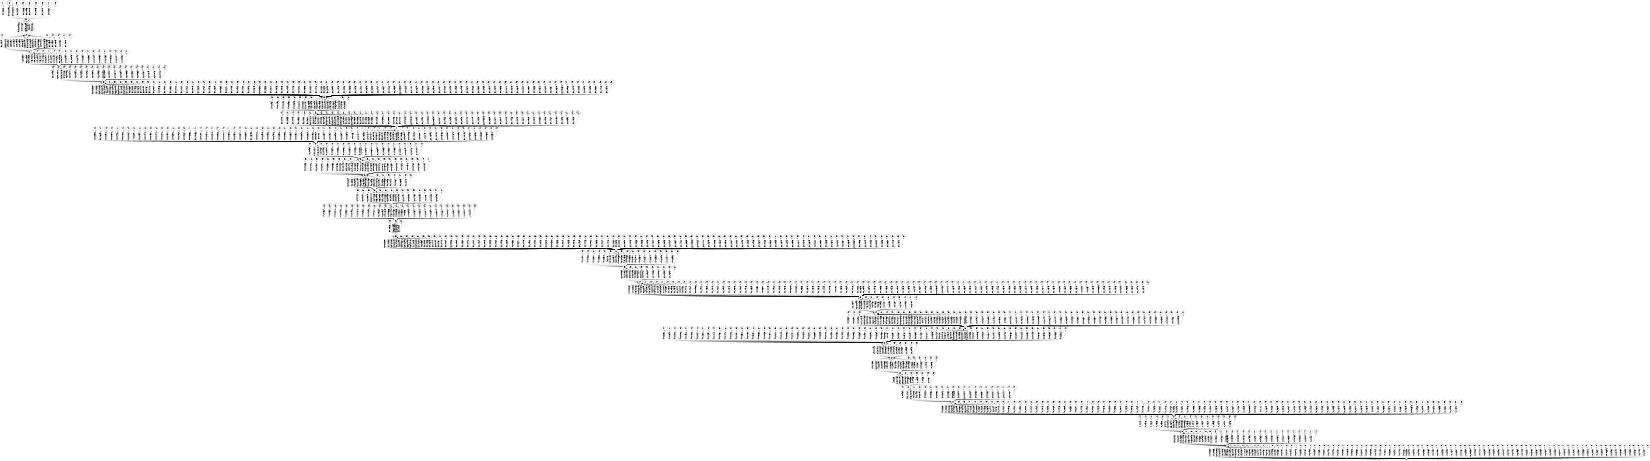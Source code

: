 digraph FST {
rankdir = LR;
size = "8.5,11";
label = "";
center = 1;
orientation = Landscape;
ranksep = "0.4";
nodesep = "0.25";
0 [label = "0", shape = circle, style = bold, fontsize = 14]
	0 -> 1 [label = "1:112/-0.56087", fontsize = 14];
	0 -> 1 [label = "1:77/-0.31363", fontsize = 14];
	0 -> 1 [label = "1:204/-0.22286", fontsize = 14];
	0 -> 1 [label = "1:146/-0.31193", fontsize = 14];
	0 -> 1 [label = "1:67/-0.46103", fontsize = 14];
	0 -> 1 [label = "1:66/-0.3999", fontsize = 14];
	0 -> 2 [label = "1:0/-0.3569", fontsize = 14];
	0 -> 3 [label = "1:0/-0.31222", fontsize = 14];
	0 -> 4 [label = "1:0/-0.43285", fontsize = 14];
	0 -> 5 [label = "1:0/-0.38489", fontsize = 14];
	0 -> 1 [label = "1:39/-0.36216", fontsize = 14];
	0 -> 1 [label = "1:207/-0.39973", fontsize = 14];
	0 -> 1 [label = "1:33/-0.24789", fontsize = 14];
	0 -> 1 [label = "1:189/-0.21137", fontsize = 14];
	0 -> 1 [label = "1:17/-0.2343", fontsize = 14];
	0 -> 1 [label = "1:139/-0.23004", fontsize = 14];
	0 -> 1 [label = "1:71/-0.22102", fontsize = 14];
	0 -> 6 [label = "1:0/-0.14147", fontsize = 14];
	0 -> 7 [label = "1:0/0.21419", fontsize = 14];
	0 -> 8 [label = "1:0/0.24837", fontsize = 14];
	0 -> 9 [label = "1:0/-0.17167", fontsize = 14];
	0 -> 10 [label = "1:0/-0.12647", fontsize = 14];
	0 -> 11 [label = "1:0/0.090038", fontsize = 14];
	0 -> 12 [label = "1:0/-0.19204", fontsize = 14];
	0 -> 13 [label = "1:0/-0.25857", fontsize = 14];
	0 -> 14 [label = "1:0/-0.21131", fontsize = 14];
	0 -> 15 [label = "1:0/-0.27841", fontsize = 14];
	0 -> 16 [label = "1:0/-0.19344", fontsize = 14];
	0 -> 17 [label = "1:0/-0.20146", fontsize = 14];
	0 -> 18 [label = "1:0/-0.32052", fontsize = 14];
	0 -> 19 [label = "1:0/-0.21624", fontsize = 14];
	0 -> 20 [label = "1:0/-0.19733", fontsize = 14];
	0 -> 21 [label = "1:0/-0.25609", fontsize = 14];
	0 -> 22 [label = "1:0/-0.3353", fontsize = 14];
	0 -> 23 [label = "1:0/0.33071", fontsize = 14];
	0 -> 24 [label = "1:0/-0.14196", fontsize = 14];
	0 -> 25 [label = "1:0/-0.09676", fontsize = 14];
	0 -> 26 [label = "1:0/-0.24231", fontsize = 14];
	0 -> 27 [label = "1:0/-0.28152", fontsize = 14];
	0 -> 28 [label = "1:0/0.062703", fontsize = 14];
	0 -> 29 [label = "1:0/-0.033131", fontsize = 14];
	0 -> 30 [label = "1:0/-0.33368", fontsize = 14];
	0 -> 31 [label = "1:0/-0.30104", fontsize = 14];
	0 -> 32 [label = "1:0/-0.26155", fontsize = 14];
	0 -> 33 [label = "1:0/-0.30165", fontsize = 14];
	0 -> 34 [label = "1:0/-0.44349", fontsize = 14];
	0 -> 35 [label = "1:0/-0.11083", fontsize = 14];
	0 -> 36 [label = "1:0/-0.2876", fontsize = 14];
	0 -> 37 [label = "1:0/-0.36056", fontsize = 14];
	0 -> 38 [label = "1:0/-0.34341", fontsize = 14];
	0 -> 39 [label = "1:0/-0.41706", fontsize = 14];
	0 -> 40 [label = "1:0/-0.27521", fontsize = 14];
	0 -> 41 [label = "1:0/-0.26926", fontsize = 14];
	0 -> 42 [label = "1:0/-0.37978", fontsize = 14];
	0 -> 43 [label = "1:0/-0.50972", fontsize = 14];
	0 -> 44 [label = "1:0/-0.40733", fontsize = 14];
	0 -> 45 [label = "1:0/-0.28586", fontsize = 14];
	0 -> 46 [label = "1:0/-0.38665", fontsize = 14];
	0 -> 47 [label = "1:0/-0.46458", fontsize = 14];
	0 -> 48 [label = "1:0/-0.40207", fontsize = 14];
	0 -> 49 [label = "1:0/-0.33488", fontsize = 14];
	0 -> 50 [label = "1:0/-0.30923", fontsize = 14];
	0 -> 51 [label = "1:0/-0.4379", fontsize = 14];
	0 -> 52 [label = "1:0/-0.62514", fontsize = 14];
	0 -> 53 [label = "1:0/-0.41881", fontsize = 14];
	0 -> 54 [label = "1:0/-0.39309", fontsize = 14];
	0 -> 55 [label = "1:0/-0.0050504", fontsize = 14];
	0 -> 56 [label = "1:0/0.024884", fontsize = 14];
	0 -> 57 [label = "1:0/0.11112", fontsize = 14];
	0 -> 58 [label = "1:0/-0.36409", fontsize = 14];
	0 -> 59 [label = "1:0/-0.37826", fontsize = 14];
	0 -> 60 [label = "1:0/-0.33842", fontsize = 14];
	0 -> 61 [label = "1:0/-0.39106", fontsize = 14];
	0 -> 62 [label = "1:0/-0.27874", fontsize = 14];
	0 -> 63 [label = "1:0/-0.27512", fontsize = 14];
	0 -> 64 [label = "1:0/-0.27913", fontsize = 14];
	0 -> 65 [label = "1:0/-0.29659", fontsize = 14];
	0 -> 66 [label = "1:0/-0.44843", fontsize = 14];
	0 -> 67 [label = "1:0/-0.36737", fontsize = 14];
	0 -> 68 [label = "1:0/-0.37826", fontsize = 14];
	0 -> 69 [label = "1:0/-0.52381", fontsize = 14];
	0 -> 70 [label = "1:0/-0.20539", fontsize = 14];
	0 -> 71 [label = "1:0/-0.46704", fontsize = 14];
	0 -> 72 [label = "1:0/-0.28943", fontsize = 14];
	0 -> 73 [label = "1:0/-0.23308", fontsize = 14];
	0 -> 74 [label = "1:0/-0.61711", fontsize = 14];
	0 -> 75 [label = "1:0/-0.32705", fontsize = 14];
	0 -> 76 [label = "1:0/-0.33789", fontsize = 14];
	0 -> 77 [label = "1:0/-0.3105", fontsize = 14];
	0 -> 78 [label = "1:0/-0.23307", fontsize = 14];
	0 -> 79 [label = "1:0/-0.36583", fontsize = 14];
	0 -> 80 [label = "1:0/-0.35776", fontsize = 14];
	0 -> 81 [label = "1:0/-0.3105", fontsize = 14];
	0 -> 82 [label = "1:0/-0.3851", fontsize = 14];
	0 -> 83 [label = "1:0/-0.33789", fontsize = 14];
	0 -> 84 [label = "1:0/0.0063346", fontsize = 14];
	0 -> 85 [label = "1:0/-0.29868", fontsize = 14];
	0 -> 86 [label = "1:0/-0.31792", fontsize = 14];
	0 -> 87 [label = "1:0/-0.31852", fontsize = 14];
	0 -> 88 [label = "1:0/0.031987", fontsize = 14];
	0 -> 89 [label = "1:0/-0.36558", fontsize = 14];
	0 -> 90 [label = "1:0/-0.32637", fontsize = 14];
	0 -> 91 [label = "1:0/-0.47423", fontsize = 14];
	0 -> 92 [label = "1:0/-0.43757", fontsize = 14];
1 [label = "1", shape = circle, style = solid, fontsize = 14]
	1 -> 93 [label = "2:30/-0.64153", fontsize = 14];
	1 -> 94 [label = "2:0/-0.52925", fontsize = 14];
	1 -> 95 [label = "2:0/-0.33851", fontsize = 14];
	1 -> 93 [label = "2:5/-0.64789", fontsize = 14];
	1 -> 93 [label = "2:187/-0.56657", fontsize = 14];
	1 -> 93 [label = "2:167/-0.27238", fontsize = 14];
	1 -> 93 [label = "2:92/-0.19224", fontsize = 14];
	1 -> 93 [label = "2:155/-0.44107", fontsize = 14];
	1 -> 93 [label = "2:135/0.28462", fontsize = 14];
	1 -> 93 [label = "2:51/0.40109", fontsize = 14];
	1 -> 96 [label = "2:0/-0.49059", fontsize = 14];
	1 -> 97 [label = "2:0/-0.37034", fontsize = 14];
	1 -> 98 [label = "2:0/-0.40607", fontsize = 14];
	1 -> 99 [label = "2:0/-0.062124", fontsize = 14];
	1 -> 100 [label = "2:0/-0.053184", fontsize = 14];
	1 -> 101 [label = "2:0/-0.41664", fontsize = 14];
	1 -> 102 [label = "2:0/-0.28753", fontsize = 14];
	1 -> 103 [label = "2:0/-0.037195", fontsize = 14];
	1 -> 104 [label = "2:0/0.059695", fontsize = 14];
	1 -> 105 [label = "2:0/0.024223", fontsize = 14];
	1 -> 106 [label = "2:0/-0.087152", fontsize = 14];
	1 -> 107 [label = "2:0/0.44395", fontsize = 14];
	1 -> 108 [label = "2:0/0.6939", fontsize = 14];
	1 -> 109 [label = "2:0/-0.45632", fontsize = 14];
	1 -> 110 [label = "2:0/-0.34895", fontsize = 14];
	1 -> 111 [label = "2:0/-0.26155", fontsize = 14];
	1 -> 112 [label = "2:0/-0.48376", fontsize = 14];
	1 -> 113 [label = "2:0/-0.28124", fontsize = 14];
	1 -> 114 [label = "2:0/-0.033131", fontsize = 14];
	1 -> 115 [label = "2:0/0.014836", fontsize = 14];
	1 -> 116 [label = "2:0/-0.35186", fontsize = 14];
	1 -> 117 [label = "2:0/-0.31002", fontsize = 14];
	1 -> 118 [label = "2:0/-0.24231", fontsize = 14];
2 [label = "2", shape = circle, style = solid, fontsize = 14]
3 [label = "3", shape = circle, style = solid, fontsize = 14]
4 [label = "4", shape = circle, style = solid, fontsize = 14]
5 [label = "5", shape = circle, style = solid, fontsize = 14]
6 [label = "6", shape = circle, style = solid, fontsize = 14]
7 [label = "7", shape = circle, style = solid, fontsize = 14]
8 [label = "8", shape = circle, style = solid, fontsize = 14]
9 [label = "9", shape = circle, style = solid, fontsize = 14]
10 [label = "10", shape = circle, style = solid, fontsize = 14]
11 [label = "11", shape = circle, style = solid, fontsize = 14]
12 [label = "12", shape = circle, style = solid, fontsize = 14]
13 [label = "13", shape = circle, style = solid, fontsize = 14]
14 [label = "14", shape = circle, style = solid, fontsize = 14]
15 [label = "15", shape = circle, style = solid, fontsize = 14]
16 [label = "16", shape = circle, style = solid, fontsize = 14]
17 [label = "17", shape = circle, style = solid, fontsize = 14]
18 [label = "18", shape = circle, style = solid, fontsize = 14]
19 [label = "19", shape = circle, style = solid, fontsize = 14]
20 [label = "20", shape = circle, style = solid, fontsize = 14]
21 [label = "21", shape = circle, style = solid, fontsize = 14]
22 [label = "22", shape = circle, style = solid, fontsize = 14]
23 [label = "23", shape = circle, style = solid, fontsize = 14]
24 [label = "24", shape = circle, style = solid, fontsize = 14]
25 [label = "25", shape = circle, style = solid, fontsize = 14]
26 [label = "26", shape = circle, style = solid, fontsize = 14]
27 [label = "27", shape = circle, style = solid, fontsize = 14]
28 [label = "28", shape = circle, style = solid, fontsize = 14]
29 [label = "29", shape = circle, style = solid, fontsize = 14]
30 [label = "30", shape = circle, style = solid, fontsize = 14]
31 [label = "31", shape = circle, style = solid, fontsize = 14]
32 [label = "32", shape = circle, style = solid, fontsize = 14]
33 [label = "33", shape = circle, style = solid, fontsize = 14]
34 [label = "34", shape = circle, style = solid, fontsize = 14]
35 [label = "35", shape = circle, style = solid, fontsize = 14]
36 [label = "36", shape = circle, style = solid, fontsize = 14]
37 [label = "37", shape = circle, style = solid, fontsize = 14]
38 [label = "38", shape = circle, style = solid, fontsize = 14]
39 [label = "39", shape = circle, style = solid, fontsize = 14]
40 [label = "40", shape = circle, style = solid, fontsize = 14]
41 [label = "41", shape = circle, style = solid, fontsize = 14]
42 [label = "42", shape = circle, style = solid, fontsize = 14]
43 [label = "43", shape = circle, style = solid, fontsize = 14]
44 [label = "44", shape = circle, style = solid, fontsize = 14]
45 [label = "45", shape = circle, style = solid, fontsize = 14]
46 [label = "46", shape = circle, style = solid, fontsize = 14]
47 [label = "47", shape = circle, style = solid, fontsize = 14]
48 [label = "48", shape = circle, style = solid, fontsize = 14]
49 [label = "49", shape = circle, style = solid, fontsize = 14]
50 [label = "50", shape = circle, style = solid, fontsize = 14]
51 [label = "51", shape = circle, style = solid, fontsize = 14]
52 [label = "52", shape = circle, style = solid, fontsize = 14]
53 [label = "53", shape = circle, style = solid, fontsize = 14]
54 [label = "54", shape = circle, style = solid, fontsize = 14]
55 [label = "55", shape = circle, style = solid, fontsize = 14]
56 [label = "56", shape = circle, style = solid, fontsize = 14]
57 [label = "57", shape = circle, style = solid, fontsize = 14]
58 [label = "58", shape = circle, style = solid, fontsize = 14]
59 [label = "59", shape = circle, style = solid, fontsize = 14]
60 [label = "60", shape = circle, style = solid, fontsize = 14]
61 [label = "61", shape = circle, style = solid, fontsize = 14]
62 [label = "62", shape = circle, style = solid, fontsize = 14]
63 [label = "63", shape = circle, style = solid, fontsize = 14]
64 [label = "64", shape = circle, style = solid, fontsize = 14]
65 [label = "65", shape = circle, style = solid, fontsize = 14]
66 [label = "66", shape = circle, style = solid, fontsize = 14]
67 [label = "67", shape = circle, style = solid, fontsize = 14]
68 [label = "68", shape = circle, style = solid, fontsize = 14]
69 [label = "69", shape = circle, style = solid, fontsize = 14]
70 [label = "70", shape = circle, style = solid, fontsize = 14]
71 [label = "71", shape = circle, style = solid, fontsize = 14]
72 [label = "72", shape = circle, style = solid, fontsize = 14]
73 [label = "73", shape = circle, style = solid, fontsize = 14]
74 [label = "74", shape = circle, style = solid, fontsize = 14]
75 [label = "75", shape = circle, style = solid, fontsize = 14]
76 [label = "76", shape = circle, style = solid, fontsize = 14]
77 [label = "77", shape = circle, style = solid, fontsize = 14]
78 [label = "78", shape = circle, style = solid, fontsize = 14]
79 [label = "79", shape = circle, style = solid, fontsize = 14]
80 [label = "80", shape = circle, style = solid, fontsize = 14]
81 [label = "81", shape = circle, style = solid, fontsize = 14]
82 [label = "82", shape = circle, style = solid, fontsize = 14]
83 [label = "83", shape = circle, style = solid, fontsize = 14]
84 [label = "84", shape = circle, style = solid, fontsize = 14]
85 [label = "85", shape = circle, style = solid, fontsize = 14]
86 [label = "86", shape = circle, style = solid, fontsize = 14]
87 [label = "87", shape = circle, style = solid, fontsize = 14]
88 [label = "88", shape = circle, style = solid, fontsize = 14]
89 [label = "89", shape = circle, style = solid, fontsize = 14]
90 [label = "90", shape = circle, style = solid, fontsize = 14]
91 [label = "91", shape = circle, style = solid, fontsize = 14]
92 [label = "92", shape = circle, style = solid, fontsize = 14]
93 [label = "93", shape = circle, style = solid, fontsize = 14]
	93 -> 119 [label = "3:0/-0.14201", fontsize = 14];
	93 -> 120 [label = "3:0/-0.43158", fontsize = 14];
	93 -> 121 [label = "3:0/-0.31801", fontsize = 14];
	93 -> 122 [label = "3:0/-0.32638", fontsize = 14];
	93 -> 123 [label = "3:0/-0.39818", fontsize = 14];
	93 -> 124 [label = "3:0/-0.1448", fontsize = 14];
	93 -> 125 [label = "3:67/-0.61023", fontsize = 14];
	93 -> 125 [label = "3:66/-0.039741", fontsize = 14];
	93 -> 126 [label = "3:0/0.027535", fontsize = 14];
	93 -> 127 [label = "3:0/-0.53235", fontsize = 14];
	93 -> 125 [label = "3:63/-0.19756", fontsize = 14];
	93 -> 128 [label = "3:0/-0.19877", fontsize = 14];
	93 -> 125 [label = "3:170/0.068829", fontsize = 14];
	93 -> 125 [label = "3:87/-0.23188", fontsize = 14];
	93 -> 125 [label = "3:183/-0.38236", fontsize = 14];
	93 -> 129 [label = "3:0/-0.40172", fontsize = 14];
	93 -> 130 [label = "3:0/-0.35578", fontsize = 14];
	93 -> 131 [label = "3:0/-0.37341", fontsize = 14];
	93 -> 132 [label = "3:0/-0.31672", fontsize = 14];
	93 -> 133 [label = "3:0/-0.39335", fontsize = 14];
	93 -> 134 [label = "3:0/-0.42448", fontsize = 14];
	93 -> 135 [label = "3:0/-0.41977", fontsize = 14];
	93 -> 136 [label = "3:0/-0.30956", fontsize = 14];
94 [label = "94", shape = circle, style = solid, fontsize = 14]
95 [label = "95", shape = circle, style = solid, fontsize = 14]
96 [label = "96", shape = circle, style = solid, fontsize = 14]
97 [label = "97", shape = circle, style = solid, fontsize = 14]
98 [label = "98", shape = circle, style = solid, fontsize = 14]
99 [label = "99", shape = circle, style = solid, fontsize = 14]
100 [label = "100", shape = circle, style = solid, fontsize = 14]
101 [label = "101", shape = circle, style = solid, fontsize = 14]
102 [label = "102", shape = circle, style = solid, fontsize = 14]
103 [label = "103", shape = circle, style = solid, fontsize = 14]
104 [label = "104", shape = circle, style = solid, fontsize = 14]
105 [label = "105", shape = circle, style = solid, fontsize = 14]
106 [label = "106", shape = circle, style = solid, fontsize = 14]
107 [label = "107", shape = circle, style = solid, fontsize = 14]
108 [label = "108", shape = circle, style = solid, fontsize = 14]
109 [label = "109", shape = circle, style = solid, fontsize = 14]
110 [label = "110", shape = circle, style = solid, fontsize = 14]
111 [label = "111", shape = circle, style = solid, fontsize = 14]
112 [label = "112", shape = circle, style = solid, fontsize = 14]
113 [label = "113", shape = circle, style = solid, fontsize = 14]
114 [label = "114", shape = circle, style = solid, fontsize = 14]
115 [label = "115", shape = circle, style = solid, fontsize = 14]
116 [label = "116", shape = circle, style = solid, fontsize = 14]
117 [label = "117", shape = circle, style = solid, fontsize = 14]
118 [label = "118", shape = circle, style = solid, fontsize = 14]
119 [label = "119", shape = circle, style = solid, fontsize = 14]
120 [label = "120", shape = circle, style = solid, fontsize = 14]
121 [label = "121", shape = circle, style = solid, fontsize = 14]
122 [label = "122", shape = circle, style = solid, fontsize = 14]
123 [label = "123", shape = circle, style = solid, fontsize = 14]
124 [label = "124", shape = circle, style = solid, fontsize = 14]
125 [label = "125", shape = circle, style = solid, fontsize = 14]
	125 -> 137 [label = "4:112/-0.56087", fontsize = 14];
	125 -> 137 [label = "4:77/-0.31363", fontsize = 14];
	125 -> 137 [label = "4:204/-0.22286", fontsize = 14];
	125 -> 137 [label = "4:146/-0.31193", fontsize = 14];
	125 -> 137 [label = "4:67/-0.46103", fontsize = 14];
	125 -> 137 [label = "4:66/-0.3999", fontsize = 14];
	125 -> 138 [label = "4:0/-0.3569", fontsize = 14];
	125 -> 139 [label = "4:0/-0.31222", fontsize = 14];
	125 -> 140 [label = "4:0/-0.43285", fontsize = 14];
	125 -> 141 [label = "4:0/-0.38489", fontsize = 14];
	125 -> 137 [label = "4:39/-0.36216", fontsize = 14];
	125 -> 137 [label = "4:207/-0.39973", fontsize = 14];
	125 -> 137 [label = "4:33/-0.24789", fontsize = 14];
	125 -> 137 [label = "4:189/-0.21137", fontsize = 14];
	125 -> 137 [label = "4:17/-0.2343", fontsize = 14];
	125 -> 137 [label = "4:139/-0.23004", fontsize = 14];
	125 -> 137 [label = "4:71/-0.22102", fontsize = 14];
	125 -> 142 [label = "4:0/-0.14147", fontsize = 14];
	125 -> 143 [label = "4:0/0.21419", fontsize = 14];
	125 -> 144 [label = "4:0/0.24837", fontsize = 14];
	125 -> 145 [label = "4:0/-0.17167", fontsize = 14];
	125 -> 146 [label = "4:0/-0.12647", fontsize = 14];
	125 -> 147 [label = "4:0/0.090038", fontsize = 14];
	125 -> 148 [label = "4:0/-0.19204", fontsize = 14];
	125 -> 149 [label = "4:0/-0.25857", fontsize = 14];
	125 -> 150 [label = "4:0/-0.21131", fontsize = 14];
	125 -> 151 [label = "4:0/-0.27841", fontsize = 14];
	125 -> 152 [label = "4:0/-0.19344", fontsize = 14];
	125 -> 153 [label = "4:0/-0.20146", fontsize = 14];
	125 -> 154 [label = "4:0/-0.32052", fontsize = 14];
	125 -> 155 [label = "4:0/-0.21624", fontsize = 14];
	125 -> 156 [label = "4:0/-0.19733", fontsize = 14];
	125 -> 157 [label = "4:0/-0.25609", fontsize = 14];
	125 -> 158 [label = "4:0/-0.3353", fontsize = 14];
	125 -> 159 [label = "4:0/0.33071", fontsize = 14];
	125 -> 160 [label = "4:0/-0.14196", fontsize = 14];
	125 -> 161 [label = "4:0/-0.09676", fontsize = 14];
	125 -> 162 [label = "4:0/-0.24231", fontsize = 14];
	125 -> 163 [label = "4:0/-0.28152", fontsize = 14];
	125 -> 164 [label = "4:0/0.062703", fontsize = 14];
	125 -> 165 [label = "4:0/-0.033131", fontsize = 14];
	125 -> 166 [label = "4:0/-0.33368", fontsize = 14];
	125 -> 167 [label = "4:0/-0.30104", fontsize = 14];
	125 -> 168 [label = "4:0/-0.26155", fontsize = 14];
	125 -> 169 [label = "4:0/-0.30165", fontsize = 14];
	125 -> 170 [label = "4:0/-0.44349", fontsize = 14];
	125 -> 171 [label = "4:0/-0.11083", fontsize = 14];
	125 -> 172 [label = "4:0/-0.2876", fontsize = 14];
	125 -> 173 [label = "4:0/-0.36056", fontsize = 14];
	125 -> 174 [label = "4:0/-0.34341", fontsize = 14];
	125 -> 175 [label = "4:0/-0.41706", fontsize = 14];
	125 -> 176 [label = "4:0/-0.27521", fontsize = 14];
	125 -> 177 [label = "4:0/-0.26926", fontsize = 14];
	125 -> 178 [label = "4:0/-0.37978", fontsize = 14];
	125 -> 179 [label = "4:0/-0.50972", fontsize = 14];
	125 -> 180 [label = "4:0/-0.40733", fontsize = 14];
	125 -> 181 [label = "4:0/-0.28586", fontsize = 14];
	125 -> 182 [label = "4:0/-0.38665", fontsize = 14];
	125 -> 183 [label = "4:0/-0.46458", fontsize = 14];
	125 -> 184 [label = "4:0/-0.40207", fontsize = 14];
	125 -> 185 [label = "4:0/-0.33488", fontsize = 14];
	125 -> 186 [label = "4:0/-0.30923", fontsize = 14];
	125 -> 187 [label = "4:0/-0.4379", fontsize = 14];
	125 -> 188 [label = "4:0/-0.62514", fontsize = 14];
	125 -> 189 [label = "4:0/-0.41881", fontsize = 14];
	125 -> 190 [label = "4:0/-0.39309", fontsize = 14];
	125 -> 191 [label = "4:0/-0.0050504", fontsize = 14];
	125 -> 192 [label = "4:0/0.024884", fontsize = 14];
	125 -> 193 [label = "4:0/0.11112", fontsize = 14];
	125 -> 194 [label = "4:0/-0.36409", fontsize = 14];
	125 -> 195 [label = "4:0/-0.37826", fontsize = 14];
	125 -> 196 [label = "4:0/-0.33842", fontsize = 14];
	125 -> 197 [label = "4:0/-0.39106", fontsize = 14];
	125 -> 198 [label = "4:0/-0.27874", fontsize = 14];
	125 -> 199 [label = "4:0/-0.27512", fontsize = 14];
	125 -> 200 [label = "4:0/-0.27913", fontsize = 14];
	125 -> 201 [label = "4:0/-0.29659", fontsize = 14];
	125 -> 202 [label = "4:0/-0.44843", fontsize = 14];
	125 -> 203 [label = "4:0/-0.36737", fontsize = 14];
	125 -> 204 [label = "4:0/-0.37826", fontsize = 14];
	125 -> 205 [label = "4:0/-0.52381", fontsize = 14];
	125 -> 206 [label = "4:0/-0.20539", fontsize = 14];
	125 -> 207 [label = "4:0/-0.46704", fontsize = 14];
	125 -> 208 [label = "4:0/-0.28943", fontsize = 14];
	125 -> 209 [label = "4:0/-0.23308", fontsize = 14];
	125 -> 210 [label = "4:0/-0.61711", fontsize = 14];
	125 -> 211 [label = "4:0/-0.32705", fontsize = 14];
	125 -> 212 [label = "4:0/-0.33789", fontsize = 14];
	125 -> 213 [label = "4:0/-0.3105", fontsize = 14];
	125 -> 214 [label = "4:0/-0.23307", fontsize = 14];
	125 -> 215 [label = "4:0/-0.36583", fontsize = 14];
	125 -> 216 [label = "4:0/-0.35776", fontsize = 14];
	125 -> 217 [label = "4:0/-0.3105", fontsize = 14];
	125 -> 218 [label = "4:0/-0.3851", fontsize = 14];
	125 -> 219 [label = "4:0/-0.33789", fontsize = 14];
	125 -> 220 [label = "4:0/0.0063346", fontsize = 14];
	125 -> 221 [label = "4:0/-0.29868", fontsize = 14];
	125 -> 222 [label = "4:0/-0.31792", fontsize = 14];
	125 -> 223 [label = "4:0/-0.31852", fontsize = 14];
	125 -> 224 [label = "4:0/0.031987", fontsize = 14];
	125 -> 225 [label = "4:0/-0.36558", fontsize = 14];
	125 -> 226 [label = "4:0/-0.32637", fontsize = 14];
	125 -> 227 [label = "4:0/-0.47423", fontsize = 14];
	125 -> 228 [label = "4:0/-0.43757", fontsize = 14];
126 [label = "126", shape = circle, style = solid, fontsize = 14]
127 [label = "127", shape = circle, style = solid, fontsize = 14]
128 [label = "128", shape = circle, style = solid, fontsize = 14]
129 [label = "129", shape = circle, style = solid, fontsize = 14]
130 [label = "130", shape = circle, style = solid, fontsize = 14]
131 [label = "131", shape = circle, style = solid, fontsize = 14]
132 [label = "132", shape = circle, style = solid, fontsize = 14]
133 [label = "133", shape = circle, style = solid, fontsize = 14]
134 [label = "134", shape = circle, style = solid, fontsize = 14]
135 [label = "135", shape = circle, style = solid, fontsize = 14]
136 [label = "136", shape = circle, style = solid, fontsize = 14]
137 [label = "137", shape = circle, style = solid, fontsize = 14]
	137 -> 229 [label = "5:0/-0.079504", fontsize = 14];
	137 -> 230 [label = "5:201/-0.75177", fontsize = 14];
	137 -> 230 [label = "5:132/-0.31705", fontsize = 14];
	137 -> 230 [label = "5:154/-0.2861", fontsize = 14];
	137 -> 231 [label = "5:0/-0.19186", fontsize = 14];
	137 -> 232 [label = "5:0/-0.37404", fontsize = 14];
	137 -> 233 [label = "5:0/-0.32343", fontsize = 14];
	137 -> 234 [label = "5:0/-0.32556", fontsize = 14];
	137 -> 235 [label = "5:0/-0.22063", fontsize = 14];
	137 -> 236 [label = "5:0/-0.38215", fontsize = 14];
	137 -> 237 [label = "5:0/-0.29833", fontsize = 14];
	137 -> 238 [label = "5:0/-0.64203", fontsize = 14];
	137 -> 239 [label = "5:0/-0.018202", fontsize = 14];
	137 -> 240 [label = "5:0/-0.53702", fontsize = 14];
	137 -> 241 [label = "5:0/0.0034771", fontsize = 14];
	137 -> 242 [label = "5:0/-0.32549", fontsize = 14];
	137 -> 243 [label = "5:0/-0.30833", fontsize = 14];
	137 -> 244 [label = "5:0/-0.55237", fontsize = 14];
	137 -> 245 [label = "5:0/-0.26863", fontsize = 14];
	137 -> 246 [label = "5:0/-0.51511", fontsize = 14];
	137 -> 247 [label = "5:0/0.13749", fontsize = 14];
	137 -> 248 [label = "5:0/0.21478", fontsize = 14];
	137 -> 249 [label = "5:0/-0.10181", fontsize = 14];
138 [label = "138", shape = circle, style = solid, fontsize = 14]
139 [label = "139", shape = circle, style = solid, fontsize = 14]
140 [label = "140", shape = circle, style = solid, fontsize = 14]
141 [label = "141", shape = circle, style = solid, fontsize = 14]
142 [label = "142", shape = circle, style = solid, fontsize = 14]
143 [label = "143", shape = circle, style = solid, fontsize = 14]
144 [label = "144", shape = circle, style = solid, fontsize = 14]
145 [label = "145", shape = circle, style = solid, fontsize = 14]
146 [label = "146", shape = circle, style = solid, fontsize = 14]
147 [label = "147", shape = circle, style = solid, fontsize = 14]
148 [label = "148", shape = circle, style = solid, fontsize = 14]
149 [label = "149", shape = circle, style = solid, fontsize = 14]
150 [label = "150", shape = circle, style = solid, fontsize = 14]
151 [label = "151", shape = circle, style = solid, fontsize = 14]
152 [label = "152", shape = circle, style = solid, fontsize = 14]
153 [label = "153", shape = circle, style = solid, fontsize = 14]
154 [label = "154", shape = circle, style = solid, fontsize = 14]
155 [label = "155", shape = circle, style = solid, fontsize = 14]
156 [label = "156", shape = circle, style = solid, fontsize = 14]
157 [label = "157", shape = circle, style = solid, fontsize = 14]
158 [label = "158", shape = circle, style = solid, fontsize = 14]
159 [label = "159", shape = circle, style = solid, fontsize = 14]
160 [label = "160", shape = circle, style = solid, fontsize = 14]
161 [label = "161", shape = circle, style = solid, fontsize = 14]
162 [label = "162", shape = circle, style = solid, fontsize = 14]
163 [label = "163", shape = circle, style = solid, fontsize = 14]
164 [label = "164", shape = circle, style = solid, fontsize = 14]
165 [label = "165", shape = circle, style = solid, fontsize = 14]
166 [label = "166", shape = circle, style = solid, fontsize = 14]
167 [label = "167", shape = circle, style = solid, fontsize = 14]
168 [label = "168", shape = circle, style = solid, fontsize = 14]
169 [label = "169", shape = circle, style = solid, fontsize = 14]
170 [label = "170", shape = circle, style = solid, fontsize = 14]
171 [label = "171", shape = circle, style = solid, fontsize = 14]
172 [label = "172", shape = circle, style = solid, fontsize = 14]
173 [label = "173", shape = circle, style = solid, fontsize = 14]
174 [label = "174", shape = circle, style = solid, fontsize = 14]
175 [label = "175", shape = circle, style = solid, fontsize = 14]
176 [label = "176", shape = circle, style = solid, fontsize = 14]
177 [label = "177", shape = circle, style = solid, fontsize = 14]
178 [label = "178", shape = circle, style = solid, fontsize = 14]
179 [label = "179", shape = circle, style = solid, fontsize = 14]
180 [label = "180", shape = circle, style = solid, fontsize = 14]
181 [label = "181", shape = circle, style = solid, fontsize = 14]
182 [label = "182", shape = circle, style = solid, fontsize = 14]
183 [label = "183", shape = circle, style = solid, fontsize = 14]
184 [label = "184", shape = circle, style = solid, fontsize = 14]
185 [label = "185", shape = circle, style = solid, fontsize = 14]
186 [label = "186", shape = circle, style = solid, fontsize = 14]
187 [label = "187", shape = circle, style = solid, fontsize = 14]
188 [label = "188", shape = circle, style = solid, fontsize = 14]
189 [label = "189", shape = circle, style = solid, fontsize = 14]
190 [label = "190", shape = circle, style = solid, fontsize = 14]
191 [label = "191", shape = circle, style = solid, fontsize = 14]
192 [label = "192", shape = circle, style = solid, fontsize = 14]
193 [label = "193", shape = circle, style = solid, fontsize = 14]
194 [label = "194", shape = circle, style = solid, fontsize = 14]
195 [label = "195", shape = circle, style = solid, fontsize = 14]
196 [label = "196", shape = circle, style = solid, fontsize = 14]
197 [label = "197", shape = circle, style = solid, fontsize = 14]
198 [label = "198", shape = circle, style = solid, fontsize = 14]
199 [label = "199", shape = circle, style = solid, fontsize = 14]
200 [label = "200", shape = circle, style = solid, fontsize = 14]
201 [label = "201", shape = circle, style = solid, fontsize = 14]
202 [label = "202", shape = circle, style = solid, fontsize = 14]
203 [label = "203", shape = circle, style = solid, fontsize = 14]
204 [label = "204", shape = circle, style = solid, fontsize = 14]
205 [label = "205", shape = circle, style = solid, fontsize = 14]
206 [label = "206", shape = circle, style = solid, fontsize = 14]
207 [label = "207", shape = circle, style = solid, fontsize = 14]
208 [label = "208", shape = circle, style = solid, fontsize = 14]
209 [label = "209", shape = circle, style = solid, fontsize = 14]
210 [label = "210", shape = circle, style = solid, fontsize = 14]
211 [label = "211", shape = circle, style = solid, fontsize = 14]
212 [label = "212", shape = circle, style = solid, fontsize = 14]
213 [label = "213", shape = circle, style = solid, fontsize = 14]
214 [label = "214", shape = circle, style = solid, fontsize = 14]
215 [label = "215", shape = circle, style = solid, fontsize = 14]
216 [label = "216", shape = circle, style = solid, fontsize = 14]
217 [label = "217", shape = circle, style = solid, fontsize = 14]
218 [label = "218", shape = circle, style = solid, fontsize = 14]
219 [label = "219", shape = circle, style = solid, fontsize = 14]
220 [label = "220", shape = circle, style = solid, fontsize = 14]
221 [label = "221", shape = circle, style = solid, fontsize = 14]
222 [label = "222", shape = circle, style = solid, fontsize = 14]
223 [label = "223", shape = circle, style = solid, fontsize = 14]
224 [label = "224", shape = circle, style = solid, fontsize = 14]
225 [label = "225", shape = circle, style = solid, fontsize = 14]
226 [label = "226", shape = circle, style = solid, fontsize = 14]
227 [label = "227", shape = circle, style = solid, fontsize = 14]
228 [label = "228", shape = circle, style = solid, fontsize = 14]
229 [label = "229", shape = circle, style = solid, fontsize = 14]
230 [label = "230", shape = circle, style = solid, fontsize = 14]
	230 -> 250 [label = "6:48/-0.3596", fontsize = 14];
	230 -> 251 [label = "6:0/0.018332", fontsize = 14];
	230 -> 252 [label = "6:0/0.19551", fontsize = 14];
	230 -> 253 [label = "6:0/-0.44633", fontsize = 14];
	230 -> 250 [label = "6:115/0.14655", fontsize = 14];
	230 -> 250 [label = "6:105/-0.11917", fontsize = 14];
	230 -> 254 [label = "6:0/-0.25592", fontsize = 14];
	230 -> 255 [label = "6:0/-0.24338", fontsize = 14];
	230 -> 250 [label = "6:162/-0.60389", fontsize = 14];
	230 -> 256 [label = "6:0/-0.2661", fontsize = 14];
	230 -> 250 [label = "6:28/0.14864", fontsize = 14];
231 [label = "231", shape = circle, style = solid, fontsize = 14]
232 [label = "232", shape = circle, style = solid, fontsize = 14]
233 [label = "233", shape = circle, style = solid, fontsize = 14]
234 [label = "234", shape = circle, style = solid, fontsize = 14]
235 [label = "235", shape = circle, style = solid, fontsize = 14]
236 [label = "236", shape = circle, style = solid, fontsize = 14]
237 [label = "237", shape = circle, style = solid, fontsize = 14]
238 [label = "238", shape = circle, style = solid, fontsize = 14]
239 [label = "239", shape = circle, style = solid, fontsize = 14]
240 [label = "240", shape = circle, style = solid, fontsize = 14]
241 [label = "241", shape = circle, style = solid, fontsize = 14]
242 [label = "242", shape = circle, style = solid, fontsize = 14]
243 [label = "243", shape = circle, style = solid, fontsize = 14]
244 [label = "244", shape = circle, style = solid, fontsize = 14]
245 [label = "245", shape = circle, style = solid, fontsize = 14]
246 [label = "246", shape = circle, style = solid, fontsize = 14]
247 [label = "247", shape = circle, style = solid, fontsize = 14]
248 [label = "248", shape = circle, style = solid, fontsize = 14]
249 [label = "249", shape = circle, style = solid, fontsize = 14]
250 [label = "250", shape = circle, style = solid, fontsize = 14]
	250 -> 257 [label = "7:210/-0.46068", fontsize = 14];
	250 -> 257 [label = "7:68/-0.0018364", fontsize = 14];
	250 -> 257 [label = "7:148/-0.34092", fontsize = 14];
	250 -> 257 [label = "7:212/-0.50799", fontsize = 14];
	250 -> 257 [label = "7:175/-0.22805", fontsize = 14];
	250 -> 257 [label = "7:169/0.13492", fontsize = 14];
	250 -> 258 [label = "7:0/-0.52628", fontsize = 14];
	250 -> 257 [label = "7:79/-0.32458", fontsize = 14];
	250 -> 257 [label = "7:7/-0.51271", fontsize = 14];
	250 -> 259 [label = "7:0/-0.38006", fontsize = 14];
	250 -> 257 [label = "7:131/-0.72258", fontsize = 14];
	250 -> 260 [label = "7:0/-0.3061", fontsize = 14];
	250 -> 257 [label = "7:142/-0.14048", fontsize = 14];
	250 -> 257 [label = "7:16/-0.31934", fontsize = 14];
	250 -> 257 [label = "7:153/-0.065229", fontsize = 14];
	250 -> 261 [label = "7:0/-0.088252", fontsize = 14];
	250 -> 262 [label = "7:0/-0.42428", fontsize = 14];
	250 -> 263 [label = "7:0/-0.50055", fontsize = 14];
	250 -> 257 [label = "7:192/0.16663", fontsize = 14];
	250 -> 257 [label = "7:220/-0.29363", fontsize = 14];
251 [label = "251", shape = circle, style = solid, fontsize = 14]
252 [label = "252", shape = circle, style = solid, fontsize = 14]
253 [label = "253", shape = circle, style = solid, fontsize = 14]
254 [label = "254", shape = circle, style = solid, fontsize = 14]
255 [label = "255", shape = circle, style = solid, fontsize = 14]
256 [label = "256", shape = circle, style = solid, fontsize = 14]
257 [label = "257", shape = circle, style = solid, fontsize = 14]
	257 -> 264 [label = "8:190/-0.42493", fontsize = 14];
	257 -> 264 [label = "8:44/-0.74715", fontsize = 14];
	257 -> 264 [label = "8:116/0.28803", fontsize = 14];
	257 -> 264 [label = "8:23/0.25946", fontsize = 14];
	257 -> 265 [label = "8:0/-0.51815", fontsize = 14];
	257 -> 266 [label = "8:0/-0.59681", fontsize = 14];
	257 -> 267 [label = "8:0/-0.32522", fontsize = 14];
	257 -> 268 [label = "8:0/-0.59539", fontsize = 14];
	257 -> 269 [label = "8:0/-0.29446", fontsize = 14];
	257 -> 264 [label = "8:45/0.033739", fontsize = 14];
	257 -> 264 [label = "8:41/0.22646", fontsize = 14];
	257 -> 264 [label = "8:19/0.32055", fontsize = 14];
	257 -> 264 [label = "8:121/0.26106", fontsize = 14];
258 [label = "258", shape = circle, style = solid, fontsize = 14]
259 [label = "259", shape = circle, style = solid, fontsize = 14]
260 [label = "260", shape = circle, style = solid, fontsize = 14]
261 [label = "261", shape = circle, style = solid, fontsize = 14]
262 [label = "262", shape = circle, style = solid, fontsize = 14]
263 [label = "263", shape = circle, style = solid, fontsize = 14]
264 [label = "264", shape = circle, style = solid, fontsize = 14]
	264 -> 270 [label = "9:0/-0.33053", fontsize = 14];
	264 -> 271 [label = "9:0/-0.088927", fontsize = 14];
	264 -> 272 [label = "9:0/-0.20518", fontsize = 14];
	264 -> 273 [label = "9:0/-0.21506", fontsize = 14];
	264 -> 274 [label = "9:0/0.19986", fontsize = 14];
	264 -> 275 [label = "9:0/-0.18123", fontsize = 14];
	264 -> 276 [label = "9:0/-0.20757", fontsize = 14];
	264 -> 277 [label = "9:0/-0.3502", fontsize = 14];
	264 -> 278 [label = "9:0/-0.13994", fontsize = 14];
	264 -> 279 [label = "9:0/-0.10743", fontsize = 14];
	264 -> 280 [label = "9:0/-0.19661", fontsize = 14];
	264 -> 281 [label = "9:0/-0.42478", fontsize = 14];
	264 -> 282 [label = "9:0/-0.22106", fontsize = 14];
	264 -> 283 [label = "9:0/-0.18907", fontsize = 14];
	264 -> 284 [label = "9:0/0.33308", fontsize = 14];
	264 -> 285 [label = "9:0/-0.12462", fontsize = 14];
	264 -> 286 [label = "9:0/0.003154", fontsize = 14];
	264 -> 287 [label = "9:0/0.065866", fontsize = 14];
	264 -> 288 [label = "9:0/-0.010656", fontsize = 14];
	264 -> 289 [label = "9:0/0.12007", fontsize = 14];
	264 -> 290 [label = "9:0/-0.23112", fontsize = 14];
	264 -> 291 [label = "9:0/-0.21843", fontsize = 14];
	264 -> 292 [label = "9:0/-0.30666", fontsize = 14];
	264 -> 293 [label = "9:0/-0.27001", fontsize = 14];
	264 -> 294 [label = "9:0/-0.25206", fontsize = 14];
	264 -> 295 [label = "9:0/-0.26948", fontsize = 14];
	264 -> 296 [label = "9:0/-0.32247", fontsize = 14];
	264 -> 297 [label = "9:0/-0.33039", fontsize = 14];
	264 -> 298 [label = "9:0/-0.032295", fontsize = 14];
	264 -> 299 [label = "9:0/-0.21128", fontsize = 14];
	264 -> 300 [label = "9:0/-0.22903", fontsize = 14];
	264 -> 301 [label = "9:0/-0.24553", fontsize = 14];
	264 -> 302 [label = "9:0/-0.40945", fontsize = 14];
	264 -> 303 [label = "9:0/-0.35356", fontsize = 14];
	264 -> 304 [label = "9:0/-0.22053", fontsize = 14];
	264 -> 305 [label = "9:0/-0.33569", fontsize = 14];
	264 -> 306 [label = "9:0/-0.29527", fontsize = 14];
	264 -> 307 [label = "9:0/-0.32298", fontsize = 14];
	264 -> 308 [label = "9:0/-0.32589", fontsize = 14];
	264 -> 309 [label = "9:0/-0.19562", fontsize = 14];
	264 -> 310 [label = "9:0/-0.20662", fontsize = 14];
	264 -> 311 [label = "9:0/0.1037", fontsize = 14];
	264 -> 312 [label = "9:0/-0.32397", fontsize = 14];
	264 -> 313 [label = "9:0/-0.25067", fontsize = 14];
	264 -> 314 [label = "9:0/0.094517", fontsize = 14];
	264 -> 315 [label = "9:0/-0.30697", fontsize = 14];
	264 -> 316 [label = "9:0/-0.23593", fontsize = 14];
	264 -> 317 [label = "9:0/-0.1655", fontsize = 14];
	264 -> 318 [label = "9:0/-0.18714", fontsize = 14];
	264 -> 319 [label = "9:0/-0.035058", fontsize = 14];
	264 -> 320 [label = "9:0/-0.14619", fontsize = 14];
	264 -> 321 [label = "9:0/-0.14271", fontsize = 14];
	264 -> 322 [label = "9:0/-0.047148", fontsize = 14];
	264 -> 323 [label = "9:0/0.031014", fontsize = 14];
	264 -> 324 [label = "9:67/0.052175", fontsize = 14];
	264 -> 324 [label = "9:66/-0.57102", fontsize = 14];
	264 -> 324 [label = "9:63/-0.060866", fontsize = 14];
	264 -> 324 [label = "9:170/-0.11893", fontsize = 14];
	264 -> 324 [label = "9:87/-0.59235", fontsize = 14];
	264 -> 324 [label = "9:89/-0.039107", fontsize = 14];
	264 -> 324 [label = "9:183/-0.5021", fontsize = 14];
	264 -> 324 [label = "9:182/-0.27942", fontsize = 14];
	264 -> 325 [label = "9:0/-0.006356", fontsize = 14];
	264 -> 326 [label = "9:0/-0.24004", fontsize = 14];
	264 -> 327 [label = "9:0/0.0079056", fontsize = 14];
	264 -> 328 [label = "9:0/-0.015218", fontsize = 14];
	264 -> 329 [label = "9:0/0.23707", fontsize = 14];
	264 -> 330 [label = "9:0/-0.2792", fontsize = 14];
	264 -> 331 [label = "9:0/-0.089948", fontsize = 14];
	264 -> 332 [label = "9:0/-0.074218", fontsize = 14];
	264 -> 333 [label = "9:0/0.051652", fontsize = 14];
	264 -> 334 [label = "9:0/0.29429", fontsize = 14];
	264 -> 335 [label = "9:0/-0.18646", fontsize = 14];
	264 -> 336 [label = "9:0/0.078296", fontsize = 14];
	264 -> 337 [label = "9:0/-0.011515", fontsize = 14];
	264 -> 338 [label = "9:0/0.067381", fontsize = 14];
	264 -> 339 [label = "9:0/0.050982", fontsize = 14];
	264 -> 340 [label = "9:0/0.033035", fontsize = 14];
	264 -> 341 [label = "9:0/-0.23565", fontsize = 14];
	264 -> 342 [label = "9:0/-0.35373", fontsize = 14];
265 [label = "265", shape = circle, style = solid, fontsize = 14]
266 [label = "266", shape = circle, style = solid, fontsize = 14]
267 [label = "267", shape = circle, style = solid, fontsize = 14]
268 [label = "268", shape = circle, style = solid, fontsize = 14]
269 [label = "269", shape = circle, style = solid, fontsize = 14]
270 [label = "270", shape = circle, style = solid, fontsize = 14]
271 [label = "271", shape = circle, style = solid, fontsize = 14]
272 [label = "272", shape = circle, style = solid, fontsize = 14]
273 [label = "273", shape = circle, style = solid, fontsize = 14]
274 [label = "274", shape = circle, style = solid, fontsize = 14]
275 [label = "275", shape = circle, style = solid, fontsize = 14]
276 [label = "276", shape = circle, style = solid, fontsize = 14]
277 [label = "277", shape = circle, style = solid, fontsize = 14]
278 [label = "278", shape = circle, style = solid, fontsize = 14]
279 [label = "279", shape = circle, style = solid, fontsize = 14]
280 [label = "280", shape = circle, style = solid, fontsize = 14]
281 [label = "281", shape = circle, style = solid, fontsize = 14]
282 [label = "282", shape = circle, style = solid, fontsize = 14]
283 [label = "283", shape = circle, style = solid, fontsize = 14]
284 [label = "284", shape = circle, style = solid, fontsize = 14]
285 [label = "285", shape = circle, style = solid, fontsize = 14]
286 [label = "286", shape = circle, style = solid, fontsize = 14]
287 [label = "287", shape = circle, style = solid, fontsize = 14]
288 [label = "288", shape = circle, style = solid, fontsize = 14]
289 [label = "289", shape = circle, style = solid, fontsize = 14]
290 [label = "290", shape = circle, style = solid, fontsize = 14]
291 [label = "291", shape = circle, style = solid, fontsize = 14]
292 [label = "292", shape = circle, style = solid, fontsize = 14]
293 [label = "293", shape = circle, style = solid, fontsize = 14]
294 [label = "294", shape = circle, style = solid, fontsize = 14]
295 [label = "295", shape = circle, style = solid, fontsize = 14]
296 [label = "296", shape = circle, style = solid, fontsize = 14]
297 [label = "297", shape = circle, style = solid, fontsize = 14]
298 [label = "298", shape = circle, style = solid, fontsize = 14]
299 [label = "299", shape = circle, style = solid, fontsize = 14]
300 [label = "300", shape = circle, style = solid, fontsize = 14]
301 [label = "301", shape = circle, style = solid, fontsize = 14]
302 [label = "302", shape = circle, style = solid, fontsize = 14]
303 [label = "303", shape = circle, style = solid, fontsize = 14]
304 [label = "304", shape = circle, style = solid, fontsize = 14]
305 [label = "305", shape = circle, style = solid, fontsize = 14]
306 [label = "306", shape = circle, style = solid, fontsize = 14]
307 [label = "307", shape = circle, style = solid, fontsize = 14]
308 [label = "308", shape = circle, style = solid, fontsize = 14]
309 [label = "309", shape = circle, style = solid, fontsize = 14]
310 [label = "310", shape = circle, style = solid, fontsize = 14]
311 [label = "311", shape = circle, style = solid, fontsize = 14]
312 [label = "312", shape = circle, style = solid, fontsize = 14]
313 [label = "313", shape = circle, style = solid, fontsize = 14]
314 [label = "314", shape = circle, style = solid, fontsize = 14]
315 [label = "315", shape = circle, style = solid, fontsize = 14]
316 [label = "316", shape = circle, style = solid, fontsize = 14]
317 [label = "317", shape = circle, style = solid, fontsize = 14]
318 [label = "318", shape = circle, style = solid, fontsize = 14]
319 [label = "319", shape = circle, style = solid, fontsize = 14]
320 [label = "320", shape = circle, style = solid, fontsize = 14]
321 [label = "321", shape = circle, style = solid, fontsize = 14]
322 [label = "322", shape = circle, style = solid, fontsize = 14]
323 [label = "323", shape = circle, style = solid, fontsize = 14]
324 [label = "324", shape = circle, style = solid, fontsize = 14]
	324 -> 343 [label = "10:0/-0.30357", fontsize = 14];
	324 -> 344 [label = "10:0/-0.31971", fontsize = 14];
	324 -> 345 [label = "10:0/-0.28926", fontsize = 14];
	324 -> 346 [label = "10:171/-0.42745", fontsize = 14];
	324 -> 347 [label = "10:0/-0.077505", fontsize = 14];
	324 -> 346 [label = "10:200/-0.040638", fontsize = 14];
	324 -> 348 [label = "10:0/0.154", fontsize = 14];
	324 -> 346 [label = "10:82/0.011848", fontsize = 14];
	324 -> 346 [label = "10:36/0.11395", fontsize = 14];
	324 -> 346 [label = "10:38/0.14479", fontsize = 14];
	324 -> 349 [label = "10:0/-0.41842", fontsize = 14];
	324 -> 350 [label = "10:0/-0.27103", fontsize = 14];
	324 -> 351 [label = "10:0/-0.29284", fontsize = 14];
	324 -> 352 [label = "10:0/-0.4833", fontsize = 14];
	324 -> 353 [label = "10:0/-0.30886", fontsize = 14];
	324 -> 346 [label = "10:193/-0.5061", fontsize = 14];
	324 -> 354 [label = "10:0/-0.39289", fontsize = 14];
	324 -> 355 [label = "10:0/-0.33197", fontsize = 14];
	324 -> 356 [label = "10:0/-0.27934", fontsize = 14];
	324 -> 357 [label = "10:0/-0.49525", fontsize = 14];
	324 -> 358 [label = "10:0/-0.34853", fontsize = 14];
	324 -> 346 [label = "10:110/-0.19707", fontsize = 14];
	324 -> 346 [label = "10:141/-0.42535", fontsize = 14];
	324 -> 359 [label = "10:0/-0.2793", fontsize = 14];
	324 -> 360 [label = "10:0/-0.3239", fontsize = 14];
	324 -> 346 [label = "10:76/0.10831", fontsize = 14];
	324 -> 361 [label = "10:0/0.066438", fontsize = 14];
	324 -> 346 [label = "10:94/-0.13564", fontsize = 14];
	324 -> 346 [label = "10:33/0.13773", fontsize = 14];
	324 -> 346 [label = "10:81/0.15356", fontsize = 14];
	324 -> 362 [label = "10:0/-0.31418", fontsize = 14];
	324 -> 346 [label = "10:27/0.2231", fontsize = 14];
	324 -> 346 [label = "10:77/0.16777", fontsize = 14];
	324 -> 346 [label = "10:173/-0.032731", fontsize = 14];
	324 -> 363 [label = "10:0/-0.11725", fontsize = 14];
	324 -> 346 [label = "10:117/0.12618", fontsize = 14];
	324 -> 364 [label = "10:0/-0.28256", fontsize = 14];
	324 -> 346 [label = "10:61/-0.13843", fontsize = 14];
	324 -> 365 [label = "10:0/-0.19064", fontsize = 14];
	324 -> 346 [label = "10:124/-0.036594", fontsize = 14];
	324 -> 366 [label = "10:0/-0.31219", fontsize = 14];
	324 -> 346 [label = "10:196/-0.086939", fontsize = 14];
	324 -> 346 [label = "10:211/-0.18884", fontsize = 14];
	324 -> 346 [label = "10:221/-0.1904", fontsize = 14];
	324 -> 367 [label = "10:0/0.080523", fontsize = 14];
	324 -> 368 [label = "10:0/-0.14528", fontsize = 14];
	324 -> 369 [label = "10:0/0.45128", fontsize = 14];
	324 -> 370 [label = "10:0/0.2552", fontsize = 14];
	324 -> 371 [label = "10:0/0.004198", fontsize = 14];
	324 -> 372 [label = "10:0/-0.10041", fontsize = 14];
	324 -> 373 [label = "10:0/-0.068473", fontsize = 14];
	324 -> 374 [label = "10:0/-0.05726", fontsize = 14];
	324 -> 375 [label = "10:0/-0.032483", fontsize = 14];
	324 -> 376 [label = "10:0/-0.0020379", fontsize = 14];
	324 -> 377 [label = "10:0/-0.11794", fontsize = 14];
	324 -> 378 [label = "10:0/0.0028719", fontsize = 14];
	324 -> 379 [label = "10:0/-0.17194", fontsize = 14];
	324 -> 380 [label = "10:0/-0.33502", fontsize = 14];
	324 -> 381 [label = "10:0/-0.32199", fontsize = 14];
	324 -> 382 [label = "10:0/-0.29856", fontsize = 14];
	324 -> 383 [label = "10:0/-0.32557", fontsize = 14];
	324 -> 384 [label = "10:0/0.086317", fontsize = 14];
	324 -> 385 [label = "10:0/-0.35733", fontsize = 14];
	324 -> 386 [label = "10:0/-0.36572", fontsize = 14];
	324 -> 387 [label = "10:0/-0.41663", fontsize = 14];
	324 -> 388 [label = "10:0/-0.43365", fontsize = 14];
	324 -> 389 [label = "10:0/-0.30558", fontsize = 14];
	324 -> 390 [label = "10:0/-0.26514", fontsize = 14];
	324 -> 391 [label = "10:0/0.072239", fontsize = 14];
	324 -> 392 [label = "10:0/-0.10125", fontsize = 14];
	324 -> 393 [label = "10:0/-0.38067", fontsize = 14];
	324 -> 394 [label = "10:0/-0.40135", fontsize = 14];
	324 -> 395 [label = "10:0/-0.44219", fontsize = 14];
	324 -> 396 [label = "10:0/-0.46136", fontsize = 14];
	324 -> 397 [label = "10:0/-0.38632", fontsize = 14];
	324 -> 398 [label = "10:0/-0.35703", fontsize = 14];
	324 -> 399 [label = "10:0/-0.42026", fontsize = 14];
	324 -> 400 [label = "10:0/0.47388", fontsize = 14];
	324 -> 401 [label = "10:0/-0.0098946", fontsize = 14];
325 [label = "325", shape = circle, style = solid, fontsize = 14]
326 [label = "326", shape = circle, style = solid, fontsize = 14]
327 [label = "327", shape = circle, style = solid, fontsize = 14]
328 [label = "328", shape = circle, style = solid, fontsize = 14]
329 [label = "329", shape = circle, style = solid, fontsize = 14]
330 [label = "330", shape = circle, style = solid, fontsize = 14]
331 [label = "331", shape = circle, style = solid, fontsize = 14]
332 [label = "332", shape = circle, style = solid, fontsize = 14]
333 [label = "333", shape = circle, style = solid, fontsize = 14]
334 [label = "334", shape = circle, style = solid, fontsize = 14]
335 [label = "335", shape = circle, style = solid, fontsize = 14]
336 [label = "336", shape = circle, style = solid, fontsize = 14]
337 [label = "337", shape = circle, style = solid, fontsize = 14]
338 [label = "338", shape = circle, style = solid, fontsize = 14]
339 [label = "339", shape = circle, style = solid, fontsize = 14]
340 [label = "340", shape = circle, style = solid, fontsize = 14]
341 [label = "341", shape = circle, style = solid, fontsize = 14]
342 [label = "342", shape = circle, style = solid, fontsize = 14]
343 [label = "343", shape = circle, style = solid, fontsize = 14]
344 [label = "344", shape = circle, style = solid, fontsize = 14]
345 [label = "345", shape = circle, style = solid, fontsize = 14]
346 [label = "346", shape = circle, style = solid, fontsize = 14]
	346 -> 402 [label = "11:72/-0.22941", fontsize = 14];
	346 -> 402 [label = "11:81/-0.059941", fontsize = 14];
	346 -> 402 [label = "11:33/-0.063337", fontsize = 14];
	346 -> 403 [label = "11:0/-0.44887", fontsize = 14];
	346 -> 404 [label = "11:0/-0.6033", fontsize = 14];
	346 -> 405 [label = "11:0/-0.61361", fontsize = 14];
	346 -> 402 [label = "11:179/-0.29911", fontsize = 14];
	346 -> 402 [label = "11:101/-0.22931", fontsize = 14];
	346 -> 402 [label = "11:82/-0.21351", fontsize = 14];
	346 -> 402 [label = "11:183/-0.19469", fontsize = 14];
	346 -> 406 [label = "11:0/-0.4855", fontsize = 14];
	346 -> 407 [label = "11:0/-0.48271", fontsize = 14];
	346 -> 408 [label = "11:0/-0.36928", fontsize = 14];
	346 -> 409 [label = "11:0/-0.46807", fontsize = 14];
	346 -> 410 [label = "11:0/-0.42801", fontsize = 14];
	346 -> 411 [label = "11:0/0.040397", fontsize = 14];
	346 -> 412 [label = "11:0/-0.37802", fontsize = 14];
347 [label = "347", shape = circle, style = solid, fontsize = 14]
348 [label = "348", shape = circle, style = solid, fontsize = 14]
349 [label = "349", shape = circle, style = solid, fontsize = 14]
350 [label = "350", shape = circle, style = solid, fontsize = 14]
351 [label = "351", shape = circle, style = solid, fontsize = 14]
352 [label = "352", shape = circle, style = solid, fontsize = 14]
353 [label = "353", shape = circle, style = solid, fontsize = 14]
354 [label = "354", shape = circle, style = solid, fontsize = 14]
355 [label = "355", shape = circle, style = solid, fontsize = 14]
356 [label = "356", shape = circle, style = solid, fontsize = 14]
357 [label = "357", shape = circle, style = solid, fontsize = 14]
358 [label = "358", shape = circle, style = solid, fontsize = 14]
359 [label = "359", shape = circle, style = solid, fontsize = 14]
360 [label = "360", shape = circle, style = solid, fontsize = 14]
361 [label = "361", shape = circle, style = solid, fontsize = 14]
362 [label = "362", shape = circle, style = solid, fontsize = 14]
363 [label = "363", shape = circle, style = solid, fontsize = 14]
364 [label = "364", shape = circle, style = solid, fontsize = 14]
365 [label = "365", shape = circle, style = solid, fontsize = 14]
366 [label = "366", shape = circle, style = solid, fontsize = 14]
367 [label = "367", shape = circle, style = solid, fontsize = 14]
368 [label = "368", shape = circle, style = solid, fontsize = 14]
369 [label = "369", shape = circle, style = solid, fontsize = 14]
370 [label = "370", shape = circle, style = solid, fontsize = 14]
371 [label = "371", shape = circle, style = solid, fontsize = 14]
372 [label = "372", shape = circle, style = solid, fontsize = 14]
373 [label = "373", shape = circle, style = solid, fontsize = 14]
374 [label = "374", shape = circle, style = solid, fontsize = 14]
375 [label = "375", shape = circle, style = solid, fontsize = 14]
376 [label = "376", shape = circle, style = solid, fontsize = 14]
377 [label = "377", shape = circle, style = solid, fontsize = 14]
378 [label = "378", shape = circle, style = solid, fontsize = 14]
379 [label = "379", shape = circle, style = solid, fontsize = 14]
380 [label = "380", shape = circle, style = solid, fontsize = 14]
381 [label = "381", shape = circle, style = solid, fontsize = 14]
382 [label = "382", shape = circle, style = solid, fontsize = 14]
383 [label = "383", shape = circle, style = solid, fontsize = 14]
384 [label = "384", shape = circle, style = solid, fontsize = 14]
385 [label = "385", shape = circle, style = solid, fontsize = 14]
386 [label = "386", shape = circle, style = solid, fontsize = 14]
387 [label = "387", shape = circle, style = solid, fontsize = 14]
388 [label = "388", shape = circle, style = solid, fontsize = 14]
389 [label = "389", shape = circle, style = solid, fontsize = 14]
390 [label = "390", shape = circle, style = solid, fontsize = 14]
391 [label = "391", shape = circle, style = solid, fontsize = 14]
392 [label = "392", shape = circle, style = solid, fontsize = 14]
393 [label = "393", shape = circle, style = solid, fontsize = 14]
394 [label = "394", shape = circle, style = solid, fontsize = 14]
395 [label = "395", shape = circle, style = solid, fontsize = 14]
396 [label = "396", shape = circle, style = solid, fontsize = 14]
397 [label = "397", shape = circle, style = solid, fontsize = 14]
398 [label = "398", shape = circle, style = solid, fontsize = 14]
399 [label = "399", shape = circle, style = solid, fontsize = 14]
400 [label = "400", shape = circle, style = solid, fontsize = 14]
401 [label = "401", shape = circle, style = solid, fontsize = 14]
402 [label = "402", shape = circle, style = solid, fontsize = 14]
	402 -> 413 [label = "12:112/-0.56087", fontsize = 14];
	402 -> 413 [label = "12:77/-0.31363", fontsize = 14];
	402 -> 413 [label = "12:204/-0.22286", fontsize = 14];
	402 -> 413 [label = "12:146/-0.31193", fontsize = 14];
	402 -> 413 [label = "12:67/-0.46103", fontsize = 14];
	402 -> 413 [label = "12:66/-0.3999", fontsize = 14];
	402 -> 414 [label = "12:0/-0.3569", fontsize = 14];
	402 -> 415 [label = "12:0/-0.31222", fontsize = 14];
	402 -> 416 [label = "12:0/-0.43285", fontsize = 14];
	402 -> 417 [label = "12:0/-0.38489", fontsize = 14];
	402 -> 413 [label = "12:39/-0.36216", fontsize = 14];
	402 -> 413 [label = "12:207/-0.39973", fontsize = 14];
	402 -> 413 [label = "12:33/-0.24789", fontsize = 14];
	402 -> 413 [label = "12:189/-0.21137", fontsize = 14];
	402 -> 413 [label = "12:17/-0.2343", fontsize = 14];
	402 -> 413 [label = "12:139/-0.23004", fontsize = 14];
	402 -> 413 [label = "12:71/-0.22102", fontsize = 14];
	402 -> 418 [label = "12:0/-0.14147", fontsize = 14];
	402 -> 419 [label = "12:0/0.21419", fontsize = 14];
	402 -> 420 [label = "12:0/0.24837", fontsize = 14];
	402 -> 421 [label = "12:0/-0.17167", fontsize = 14];
	402 -> 422 [label = "12:0/-0.12647", fontsize = 14];
	402 -> 423 [label = "12:0/0.090038", fontsize = 14];
	402 -> 424 [label = "12:0/-0.19204", fontsize = 14];
	402 -> 425 [label = "12:0/-0.25857", fontsize = 14];
	402 -> 426 [label = "12:0/-0.21131", fontsize = 14];
	402 -> 427 [label = "12:0/-0.27841", fontsize = 14];
	402 -> 428 [label = "12:0/-0.19344", fontsize = 14];
	402 -> 429 [label = "12:0/-0.20146", fontsize = 14];
	402 -> 430 [label = "12:0/-0.32052", fontsize = 14];
	402 -> 431 [label = "12:0/-0.21624", fontsize = 14];
	402 -> 432 [label = "12:0/-0.19733", fontsize = 14];
	402 -> 433 [label = "12:0/-0.25609", fontsize = 14];
	402 -> 434 [label = "12:0/-0.3353", fontsize = 14];
	402 -> 435 [label = "12:0/0.33071", fontsize = 14];
	402 -> 436 [label = "12:0/-0.14196", fontsize = 14];
	402 -> 437 [label = "12:0/-0.09676", fontsize = 14];
	402 -> 438 [label = "12:0/-0.24231", fontsize = 14];
	402 -> 439 [label = "12:0/-0.28152", fontsize = 14];
	402 -> 440 [label = "12:0/0.062703", fontsize = 14];
	402 -> 441 [label = "12:0/-0.033131", fontsize = 14];
	402 -> 442 [label = "12:0/-0.33368", fontsize = 14];
	402 -> 443 [label = "12:0/-0.30104", fontsize = 14];
	402 -> 444 [label = "12:0/-0.26155", fontsize = 14];
	402 -> 445 [label = "12:0/-0.30165", fontsize = 14];
	402 -> 446 [label = "12:0/-0.44349", fontsize = 14];
	402 -> 447 [label = "12:0/-0.11083", fontsize = 14];
	402 -> 448 [label = "12:0/-0.2876", fontsize = 14];
	402 -> 449 [label = "12:0/-0.36056", fontsize = 14];
	402 -> 450 [label = "12:0/-0.34341", fontsize = 14];
	402 -> 451 [label = "12:0/-0.41706", fontsize = 14];
	402 -> 452 [label = "12:0/-0.27521", fontsize = 14];
	402 -> 453 [label = "12:0/-0.26926", fontsize = 14];
	402 -> 454 [label = "12:0/-0.37978", fontsize = 14];
	402 -> 455 [label = "12:0/-0.50972", fontsize = 14];
	402 -> 456 [label = "12:0/-0.40733", fontsize = 14];
	402 -> 457 [label = "12:0/-0.28586", fontsize = 14];
	402 -> 458 [label = "12:0/-0.38665", fontsize = 14];
	402 -> 459 [label = "12:0/-0.46458", fontsize = 14];
	402 -> 460 [label = "12:0/-0.40207", fontsize = 14];
	402 -> 461 [label = "12:0/-0.33488", fontsize = 14];
	402 -> 462 [label = "12:0/-0.30923", fontsize = 14];
	402 -> 463 [label = "12:0/-0.4379", fontsize = 14];
	402 -> 464 [label = "12:0/-0.62514", fontsize = 14];
	402 -> 465 [label = "12:0/-0.41881", fontsize = 14];
	402 -> 466 [label = "12:0/-0.39309", fontsize = 14];
	402 -> 467 [label = "12:0/-0.0050504", fontsize = 14];
	402 -> 468 [label = "12:0/0.024884", fontsize = 14];
	402 -> 469 [label = "12:0/0.11112", fontsize = 14];
	402 -> 470 [label = "12:0/-0.36409", fontsize = 14];
	402 -> 471 [label = "12:0/-0.37826", fontsize = 14];
	402 -> 472 [label = "12:0/-0.33842", fontsize = 14];
	402 -> 473 [label = "12:0/-0.39106", fontsize = 14];
	402 -> 474 [label = "12:0/-0.27874", fontsize = 14];
	402 -> 475 [label = "12:0/-0.27512", fontsize = 14];
	402 -> 476 [label = "12:0/-0.27913", fontsize = 14];
	402 -> 477 [label = "12:0/-0.29659", fontsize = 14];
	402 -> 478 [label = "12:0/-0.44843", fontsize = 14];
	402 -> 479 [label = "12:0/-0.36737", fontsize = 14];
	402 -> 480 [label = "12:0/-0.37826", fontsize = 14];
	402 -> 481 [label = "12:0/-0.52381", fontsize = 14];
	402 -> 482 [label = "12:0/-0.20539", fontsize = 14];
	402 -> 483 [label = "12:0/-0.46704", fontsize = 14];
	402 -> 484 [label = "12:0/-0.28943", fontsize = 14];
	402 -> 485 [label = "12:0/-0.23308", fontsize = 14];
	402 -> 486 [label = "12:0/-0.61711", fontsize = 14];
	402 -> 487 [label = "12:0/-0.32705", fontsize = 14];
	402 -> 488 [label = "12:0/-0.33789", fontsize = 14];
	402 -> 489 [label = "12:0/-0.3105", fontsize = 14];
	402 -> 490 [label = "12:0/-0.23307", fontsize = 14];
	402 -> 491 [label = "12:0/-0.36583", fontsize = 14];
	402 -> 492 [label = "12:0/-0.35776", fontsize = 14];
	402 -> 493 [label = "12:0/-0.3105", fontsize = 14];
	402 -> 494 [label = "12:0/-0.3851", fontsize = 14];
	402 -> 495 [label = "12:0/-0.33789", fontsize = 14];
	402 -> 496 [label = "12:0/0.0063346", fontsize = 14];
	402 -> 497 [label = "12:0/-0.29868", fontsize = 14];
	402 -> 498 [label = "12:0/-0.31792", fontsize = 14];
	402 -> 499 [label = "12:0/-0.31852", fontsize = 14];
	402 -> 500 [label = "12:0/0.031987", fontsize = 14];
	402 -> 501 [label = "12:0/-0.36558", fontsize = 14];
	402 -> 502 [label = "12:0/-0.32637", fontsize = 14];
	402 -> 503 [label = "12:0/-0.47423", fontsize = 14];
	402 -> 504 [label = "12:0/-0.43757", fontsize = 14];
403 [label = "403", shape = circle, style = solid, fontsize = 14]
404 [label = "404", shape = circle, style = solid, fontsize = 14]
405 [label = "405", shape = circle, style = solid, fontsize = 14]
406 [label = "406", shape = circle, style = solid, fontsize = 14]
407 [label = "407", shape = circle, style = solid, fontsize = 14]
408 [label = "408", shape = circle, style = solid, fontsize = 14]
409 [label = "409", shape = circle, style = solid, fontsize = 14]
410 [label = "410", shape = circle, style = solid, fontsize = 14]
411 [label = "411", shape = circle, style = solid, fontsize = 14]
412 [label = "412", shape = circle, style = solid, fontsize = 14]
413 [label = "413", shape = circle, style = solid, fontsize = 14]
	413 -> 505 [label = "13:12/0.042059", fontsize = 14];
	413 -> 505 [label = "13:1/-0.10023", fontsize = 14];
	413 -> 505 [label = "13:55/-0.15453", fontsize = 14];
	413 -> 506 [label = "13:0/-0.036503", fontsize = 14];
	413 -> 507 [label = "13:0/0.086103", fontsize = 14];
	413 -> 505 [label = "13:223/0.2166", fontsize = 14];
	413 -> 508 [label = "13:0/-0.11473", fontsize = 14];
	413 -> 509 [label = "13:0/-0.20782", fontsize = 14];
	413 -> 510 [label = "13:0/-0.096879", fontsize = 14];
	413 -> 511 [label = "13:0/-0.076366", fontsize = 14];
	413 -> 512 [label = "13:0/-0.20782", fontsize = 14];
	413 -> 513 [label = "13:0/0.039025", fontsize = 14];
	413 -> 505 [label = "13:18/-0.18405", fontsize = 14];
	413 -> 514 [label = "13:0/-0.080547", fontsize = 14];
414 [label = "414", shape = circle, style = solid, fontsize = 14]
415 [label = "415", shape = circle, style = solid, fontsize = 14]
416 [label = "416", shape = circle, style = solid, fontsize = 14]
417 [label = "417", shape = circle, style = solid, fontsize = 14]
418 [label = "418", shape = circle, style = solid, fontsize = 14]
419 [label = "419", shape = circle, style = solid, fontsize = 14]
420 [label = "420", shape = circle, style = solid, fontsize = 14]
421 [label = "421", shape = circle, style = solid, fontsize = 14]
422 [label = "422", shape = circle, style = solid, fontsize = 14]
423 [label = "423", shape = circle, style = solid, fontsize = 14]
424 [label = "424", shape = circle, style = solid, fontsize = 14]
425 [label = "425", shape = circle, style = solid, fontsize = 14]
426 [label = "426", shape = circle, style = solid, fontsize = 14]
427 [label = "427", shape = circle, style = solid, fontsize = 14]
428 [label = "428", shape = circle, style = solid, fontsize = 14]
429 [label = "429", shape = circle, style = solid, fontsize = 14]
430 [label = "430", shape = circle, style = solid, fontsize = 14]
431 [label = "431", shape = circle, style = solid, fontsize = 14]
432 [label = "432", shape = circle, style = solid, fontsize = 14]
433 [label = "433", shape = circle, style = solid, fontsize = 14]
434 [label = "434", shape = circle, style = solid, fontsize = 14]
435 [label = "435", shape = circle, style = solid, fontsize = 14]
436 [label = "436", shape = circle, style = solid, fontsize = 14]
437 [label = "437", shape = circle, style = solid, fontsize = 14]
438 [label = "438", shape = circle, style = solid, fontsize = 14]
439 [label = "439", shape = circle, style = solid, fontsize = 14]
440 [label = "440", shape = circle, style = solid, fontsize = 14]
441 [label = "441", shape = circle, style = solid, fontsize = 14]
442 [label = "442", shape = circle, style = solid, fontsize = 14]
443 [label = "443", shape = circle, style = solid, fontsize = 14]
444 [label = "444", shape = circle, style = solid, fontsize = 14]
445 [label = "445", shape = circle, style = solid, fontsize = 14]
446 [label = "446", shape = circle, style = solid, fontsize = 14]
447 [label = "447", shape = circle, style = solid, fontsize = 14]
448 [label = "448", shape = circle, style = solid, fontsize = 14]
449 [label = "449", shape = circle, style = solid, fontsize = 14]
450 [label = "450", shape = circle, style = solid, fontsize = 14]
451 [label = "451", shape = circle, style = solid, fontsize = 14]
452 [label = "452", shape = circle, style = solid, fontsize = 14]
453 [label = "453", shape = circle, style = solid, fontsize = 14]
454 [label = "454", shape = circle, style = solid, fontsize = 14]
455 [label = "455", shape = circle, style = solid, fontsize = 14]
456 [label = "456", shape = circle, style = solid, fontsize = 14]
457 [label = "457", shape = circle, style = solid, fontsize = 14]
458 [label = "458", shape = circle, style = solid, fontsize = 14]
459 [label = "459", shape = circle, style = solid, fontsize = 14]
460 [label = "460", shape = circle, style = solid, fontsize = 14]
461 [label = "461", shape = circle, style = solid, fontsize = 14]
462 [label = "462", shape = circle, style = solid, fontsize = 14]
463 [label = "463", shape = circle, style = solid, fontsize = 14]
464 [label = "464", shape = circle, style = solid, fontsize = 14]
465 [label = "465", shape = circle, style = solid, fontsize = 14]
466 [label = "466", shape = circle, style = solid, fontsize = 14]
467 [label = "467", shape = circle, style = solid, fontsize = 14]
468 [label = "468", shape = circle, style = solid, fontsize = 14]
469 [label = "469", shape = circle, style = solid, fontsize = 14]
470 [label = "470", shape = circle, style = solid, fontsize = 14]
471 [label = "471", shape = circle, style = solid, fontsize = 14]
472 [label = "472", shape = circle, style = solid, fontsize = 14]
473 [label = "473", shape = circle, style = solid, fontsize = 14]
474 [label = "474", shape = circle, style = solid, fontsize = 14]
475 [label = "475", shape = circle, style = solid, fontsize = 14]
476 [label = "476", shape = circle, style = solid, fontsize = 14]
477 [label = "477", shape = circle, style = solid, fontsize = 14]
478 [label = "478", shape = circle, style = solid, fontsize = 14]
479 [label = "479", shape = circle, style = solid, fontsize = 14]
480 [label = "480", shape = circle, style = solid, fontsize = 14]
481 [label = "481", shape = circle, style = solid, fontsize = 14]
482 [label = "482", shape = circle, style = solid, fontsize = 14]
483 [label = "483", shape = circle, style = solid, fontsize = 14]
484 [label = "484", shape = circle, style = solid, fontsize = 14]
485 [label = "485", shape = circle, style = solid, fontsize = 14]
486 [label = "486", shape = circle, style = solid, fontsize = 14]
487 [label = "487", shape = circle, style = solid, fontsize = 14]
488 [label = "488", shape = circle, style = solid, fontsize = 14]
489 [label = "489", shape = circle, style = solid, fontsize = 14]
490 [label = "490", shape = circle, style = solid, fontsize = 14]
491 [label = "491", shape = circle, style = solid, fontsize = 14]
492 [label = "492", shape = circle, style = solid, fontsize = 14]
493 [label = "493", shape = circle, style = solid, fontsize = 14]
494 [label = "494", shape = circle, style = solid, fontsize = 14]
495 [label = "495", shape = circle, style = solid, fontsize = 14]
496 [label = "496", shape = circle, style = solid, fontsize = 14]
497 [label = "497", shape = circle, style = solid, fontsize = 14]
498 [label = "498", shape = circle, style = solid, fontsize = 14]
499 [label = "499", shape = circle, style = solid, fontsize = 14]
500 [label = "500", shape = circle, style = solid, fontsize = 14]
501 [label = "501", shape = circle, style = solid, fontsize = 14]
502 [label = "502", shape = circle, style = solid, fontsize = 14]
503 [label = "503", shape = circle, style = solid, fontsize = 14]
504 [label = "504", shape = circle, style = solid, fontsize = 14]
505 [label = "505", shape = circle, style = solid, fontsize = 14]
	505 -> 515 [label = "14:0/-0.14201", fontsize = 14];
	505 -> 516 [label = "14:0/-0.43158", fontsize = 14];
	505 -> 517 [label = "14:0/-0.31801", fontsize = 14];
	505 -> 518 [label = "14:0/-0.32638", fontsize = 14];
	505 -> 519 [label = "14:0/-0.39818", fontsize = 14];
	505 -> 520 [label = "14:0/-0.1448", fontsize = 14];
	505 -> 521 [label = "14:67/-0.61023", fontsize = 14];
	505 -> 521 [label = "14:66/-0.039741", fontsize = 14];
	505 -> 522 [label = "14:0/0.027535", fontsize = 14];
	505 -> 523 [label = "14:0/-0.53235", fontsize = 14];
	505 -> 521 [label = "14:63/-0.19756", fontsize = 14];
	505 -> 524 [label = "14:0/-0.19877", fontsize = 14];
	505 -> 521 [label = "14:170/0.068829", fontsize = 14];
	505 -> 521 [label = "14:87/-0.23188", fontsize = 14];
	505 -> 521 [label = "14:183/-0.38236", fontsize = 14];
	505 -> 525 [label = "14:0/-0.40172", fontsize = 14];
	505 -> 526 [label = "14:0/-0.35578", fontsize = 14];
	505 -> 527 [label = "14:0/-0.37341", fontsize = 14];
	505 -> 528 [label = "14:0/-0.31672", fontsize = 14];
	505 -> 529 [label = "14:0/-0.39335", fontsize = 14];
	505 -> 530 [label = "14:0/-0.42448", fontsize = 14];
	505 -> 531 [label = "14:0/-0.41977", fontsize = 14];
	505 -> 532 [label = "14:0/-0.30956", fontsize = 14];
506 [label = "506", shape = circle, style = solid, fontsize = 14]
507 [label = "507", shape = circle, style = solid, fontsize = 14]
508 [label = "508", shape = circle, style = solid, fontsize = 14]
509 [label = "509", shape = circle, style = solid, fontsize = 14]
510 [label = "510", shape = circle, style = solid, fontsize = 14]
511 [label = "511", shape = circle, style = solid, fontsize = 14]
512 [label = "512", shape = circle, style = solid, fontsize = 14]
513 [label = "513", shape = circle, style = solid, fontsize = 14]
514 [label = "514", shape = circle, style = solid, fontsize = 14]
515 [label = "515", shape = circle, style = solid, fontsize = 14]
516 [label = "516", shape = circle, style = solid, fontsize = 14]
517 [label = "517", shape = circle, style = solid, fontsize = 14]
518 [label = "518", shape = circle, style = solid, fontsize = 14]
519 [label = "519", shape = circle, style = solid, fontsize = 14]
520 [label = "520", shape = circle, style = solid, fontsize = 14]
521 [label = "521", shape = circle, style = solid, fontsize = 14]
	521 -> 533 [label = "15:112/-0.56087", fontsize = 14];
	521 -> 533 [label = "15:77/-0.31363", fontsize = 14];
	521 -> 533 [label = "15:204/-0.22286", fontsize = 14];
	521 -> 533 [label = "15:146/-0.31193", fontsize = 14];
	521 -> 533 [label = "15:67/-0.46103", fontsize = 14];
	521 -> 533 [label = "15:66/-0.3999", fontsize = 14];
	521 -> 534 [label = "15:0/-0.3569", fontsize = 14];
	521 -> 535 [label = "15:0/-0.31222", fontsize = 14];
	521 -> 536 [label = "15:0/-0.43285", fontsize = 14];
	521 -> 537 [label = "15:0/-0.38489", fontsize = 14];
	521 -> 533 [label = "15:39/-0.36216", fontsize = 14];
	521 -> 533 [label = "15:207/-0.39973", fontsize = 14];
	521 -> 533 [label = "15:33/-0.24789", fontsize = 14];
	521 -> 533 [label = "15:189/-0.21137", fontsize = 14];
	521 -> 533 [label = "15:17/-0.2343", fontsize = 14];
	521 -> 533 [label = "15:139/-0.23004", fontsize = 14];
	521 -> 533 [label = "15:71/-0.22102", fontsize = 14];
	521 -> 538 [label = "15:0/-0.14147", fontsize = 14];
	521 -> 539 [label = "15:0/0.21419", fontsize = 14];
	521 -> 540 [label = "15:0/0.24837", fontsize = 14];
	521 -> 541 [label = "15:0/-0.17167", fontsize = 14];
	521 -> 542 [label = "15:0/-0.12647", fontsize = 14];
	521 -> 543 [label = "15:0/0.090038", fontsize = 14];
	521 -> 544 [label = "15:0/-0.19204", fontsize = 14];
	521 -> 545 [label = "15:0/-0.25857", fontsize = 14];
	521 -> 546 [label = "15:0/-0.21131", fontsize = 14];
	521 -> 547 [label = "15:0/-0.27841", fontsize = 14];
	521 -> 548 [label = "15:0/-0.19344", fontsize = 14];
	521 -> 549 [label = "15:0/-0.20146", fontsize = 14];
	521 -> 550 [label = "15:0/-0.32052", fontsize = 14];
	521 -> 551 [label = "15:0/-0.21624", fontsize = 14];
	521 -> 552 [label = "15:0/-0.19733", fontsize = 14];
	521 -> 553 [label = "15:0/-0.25609", fontsize = 14];
	521 -> 554 [label = "15:0/-0.3353", fontsize = 14];
	521 -> 555 [label = "15:0/0.33071", fontsize = 14];
	521 -> 556 [label = "15:0/-0.14196", fontsize = 14];
	521 -> 557 [label = "15:0/-0.09676", fontsize = 14];
	521 -> 558 [label = "15:0/-0.24231", fontsize = 14];
	521 -> 559 [label = "15:0/-0.28152", fontsize = 14];
	521 -> 560 [label = "15:0/0.062703", fontsize = 14];
	521 -> 561 [label = "15:0/-0.033131", fontsize = 14];
	521 -> 562 [label = "15:0/-0.33368", fontsize = 14];
	521 -> 563 [label = "15:0/-0.30104", fontsize = 14];
	521 -> 564 [label = "15:0/-0.26155", fontsize = 14];
	521 -> 565 [label = "15:0/-0.30165", fontsize = 14];
	521 -> 566 [label = "15:0/-0.44349", fontsize = 14];
	521 -> 567 [label = "15:0/-0.11083", fontsize = 14];
	521 -> 568 [label = "15:0/-0.2876", fontsize = 14];
	521 -> 569 [label = "15:0/-0.36056", fontsize = 14];
	521 -> 570 [label = "15:0/-0.34341", fontsize = 14];
	521 -> 571 [label = "15:0/-0.41706", fontsize = 14];
	521 -> 572 [label = "15:0/-0.27521", fontsize = 14];
	521 -> 573 [label = "15:0/-0.26926", fontsize = 14];
	521 -> 574 [label = "15:0/-0.37978", fontsize = 14];
	521 -> 575 [label = "15:0/-0.50972", fontsize = 14];
	521 -> 576 [label = "15:0/-0.40733", fontsize = 14];
	521 -> 577 [label = "15:0/-0.28586", fontsize = 14];
	521 -> 578 [label = "15:0/-0.38665", fontsize = 14];
	521 -> 579 [label = "15:0/-0.46458", fontsize = 14];
	521 -> 580 [label = "15:0/-0.40207", fontsize = 14];
	521 -> 581 [label = "15:0/-0.33488", fontsize = 14];
	521 -> 582 [label = "15:0/-0.30923", fontsize = 14];
	521 -> 583 [label = "15:0/-0.4379", fontsize = 14];
	521 -> 584 [label = "15:0/-0.62514", fontsize = 14];
	521 -> 585 [label = "15:0/-0.41881", fontsize = 14];
	521 -> 586 [label = "15:0/-0.39309", fontsize = 14];
	521 -> 587 [label = "15:0/-0.0050504", fontsize = 14];
	521 -> 588 [label = "15:0/0.024884", fontsize = 14];
	521 -> 589 [label = "15:0/0.11112", fontsize = 14];
	521 -> 590 [label = "15:0/-0.36409", fontsize = 14];
	521 -> 591 [label = "15:0/-0.37826", fontsize = 14];
	521 -> 592 [label = "15:0/-0.33842", fontsize = 14];
	521 -> 593 [label = "15:0/-0.39106", fontsize = 14];
	521 -> 594 [label = "15:0/-0.27874", fontsize = 14];
	521 -> 595 [label = "15:0/-0.27512", fontsize = 14];
	521 -> 596 [label = "15:0/-0.27913", fontsize = 14];
	521 -> 597 [label = "15:0/-0.29659", fontsize = 14];
	521 -> 598 [label = "15:0/-0.44843", fontsize = 14];
	521 -> 599 [label = "15:0/-0.36737", fontsize = 14];
	521 -> 600 [label = "15:0/-0.37826", fontsize = 14];
	521 -> 601 [label = "15:0/-0.52381", fontsize = 14];
	521 -> 602 [label = "15:0/-0.20539", fontsize = 14];
	521 -> 603 [label = "15:0/-0.46704", fontsize = 14];
	521 -> 604 [label = "15:0/-0.28943", fontsize = 14];
	521 -> 605 [label = "15:0/-0.23308", fontsize = 14];
	521 -> 606 [label = "15:0/-0.61711", fontsize = 14];
	521 -> 607 [label = "15:0/-0.32705", fontsize = 14];
	521 -> 608 [label = "15:0/-0.33789", fontsize = 14];
	521 -> 609 [label = "15:0/-0.3105", fontsize = 14];
	521 -> 610 [label = "15:0/-0.23307", fontsize = 14];
	521 -> 611 [label = "15:0/-0.36583", fontsize = 14];
	521 -> 612 [label = "15:0/-0.35776", fontsize = 14];
	521 -> 613 [label = "15:0/-0.3105", fontsize = 14];
	521 -> 614 [label = "15:0/-0.3851", fontsize = 14];
	521 -> 615 [label = "15:0/-0.33789", fontsize = 14];
	521 -> 616 [label = "15:0/0.0063346", fontsize = 14];
	521 -> 617 [label = "15:0/-0.29868", fontsize = 14];
	521 -> 618 [label = "15:0/-0.31792", fontsize = 14];
	521 -> 619 [label = "15:0/-0.31852", fontsize = 14];
	521 -> 620 [label = "15:0/0.031987", fontsize = 14];
	521 -> 621 [label = "15:0/-0.36558", fontsize = 14];
	521 -> 622 [label = "15:0/-0.32637", fontsize = 14];
	521 -> 623 [label = "15:0/-0.47423", fontsize = 14];
	521 -> 624 [label = "15:0/-0.43757", fontsize = 14];
522 [label = "522", shape = circle, style = solid, fontsize = 14]
523 [label = "523", shape = circle, style = solid, fontsize = 14]
524 [label = "524", shape = circle, style = solid, fontsize = 14]
525 [label = "525", shape = circle, style = solid, fontsize = 14]
526 [label = "526", shape = circle, style = solid, fontsize = 14]
527 [label = "527", shape = circle, style = solid, fontsize = 14]
528 [label = "528", shape = circle, style = solid, fontsize = 14]
529 [label = "529", shape = circle, style = solid, fontsize = 14]
530 [label = "530", shape = circle, style = solid, fontsize = 14]
531 [label = "531", shape = circle, style = solid, fontsize = 14]
532 [label = "532", shape = circle, style = solid, fontsize = 14]
533 [label = "533", shape = circle, style = solid, fontsize = 14]
	533 -> 625 [label = "16:0/-0.50623", fontsize = 14];
	533 -> 626 [label = "16:186/-0.75699", fontsize = 14];
	533 -> 626 [label = "16:109/0.29529", fontsize = 14];
	533 -> 626 [label = "16:128/0.27611", fontsize = 14];
	533 -> 627 [label = "16:0/-0.37242", fontsize = 14];
534 [label = "534", shape = circle, style = solid, fontsize = 14]
535 [label = "535", shape = circle, style = solid, fontsize = 14]
536 [label = "536", shape = circle, style = solid, fontsize = 14]
537 [label = "537", shape = circle, style = solid, fontsize = 14]
538 [label = "538", shape = circle, style = solid, fontsize = 14]
539 [label = "539", shape = circle, style = solid, fontsize = 14]
540 [label = "540", shape = circle, style = solid, fontsize = 14]
541 [label = "541", shape = circle, style = solid, fontsize = 14]
542 [label = "542", shape = circle, style = solid, fontsize = 14]
543 [label = "543", shape = circle, style = solid, fontsize = 14]
544 [label = "544", shape = circle, style = solid, fontsize = 14]
545 [label = "545", shape = circle, style = solid, fontsize = 14]
546 [label = "546", shape = circle, style = solid, fontsize = 14]
547 [label = "547", shape = circle, style = solid, fontsize = 14]
548 [label = "548", shape = circle, style = solid, fontsize = 14]
549 [label = "549", shape = circle, style = solid, fontsize = 14]
550 [label = "550", shape = circle, style = solid, fontsize = 14]
551 [label = "551", shape = circle, style = solid, fontsize = 14]
552 [label = "552", shape = circle, style = solid, fontsize = 14]
553 [label = "553", shape = circle, style = solid, fontsize = 14]
554 [label = "554", shape = circle, style = solid, fontsize = 14]
555 [label = "555", shape = circle, style = solid, fontsize = 14]
556 [label = "556", shape = circle, style = solid, fontsize = 14]
557 [label = "557", shape = circle, style = solid, fontsize = 14]
558 [label = "558", shape = circle, style = solid, fontsize = 14]
559 [label = "559", shape = circle, style = solid, fontsize = 14]
560 [label = "560", shape = circle, style = solid, fontsize = 14]
561 [label = "561", shape = circle, style = solid, fontsize = 14]
562 [label = "562", shape = circle, style = solid, fontsize = 14]
563 [label = "563", shape = circle, style = solid, fontsize = 14]
564 [label = "564", shape = circle, style = solid, fontsize = 14]
565 [label = "565", shape = circle, style = solid, fontsize = 14]
566 [label = "566", shape = circle, style = solid, fontsize = 14]
567 [label = "567", shape = circle, style = solid, fontsize = 14]
568 [label = "568", shape = circle, style = solid, fontsize = 14]
569 [label = "569", shape = circle, style = solid, fontsize = 14]
570 [label = "570", shape = circle, style = solid, fontsize = 14]
571 [label = "571", shape = circle, style = solid, fontsize = 14]
572 [label = "572", shape = circle, style = solid, fontsize = 14]
573 [label = "573", shape = circle, style = solid, fontsize = 14]
574 [label = "574", shape = circle, style = solid, fontsize = 14]
575 [label = "575", shape = circle, style = solid, fontsize = 14]
576 [label = "576", shape = circle, style = solid, fontsize = 14]
577 [label = "577", shape = circle, style = solid, fontsize = 14]
578 [label = "578", shape = circle, style = solid, fontsize = 14]
579 [label = "579", shape = circle, style = solid, fontsize = 14]
580 [label = "580", shape = circle, style = solid, fontsize = 14]
581 [label = "581", shape = circle, style = solid, fontsize = 14]
582 [label = "582", shape = circle, style = solid, fontsize = 14]
583 [label = "583", shape = circle, style = solid, fontsize = 14]
584 [label = "584", shape = circle, style = solid, fontsize = 14]
585 [label = "585", shape = circle, style = solid, fontsize = 14]
586 [label = "586", shape = circle, style = solid, fontsize = 14]
587 [label = "587", shape = circle, style = solid, fontsize = 14]
588 [label = "588", shape = circle, style = solid, fontsize = 14]
589 [label = "589", shape = circle, style = solid, fontsize = 14]
590 [label = "590", shape = circle, style = solid, fontsize = 14]
591 [label = "591", shape = circle, style = solid, fontsize = 14]
592 [label = "592", shape = circle, style = solid, fontsize = 14]
593 [label = "593", shape = circle, style = solid, fontsize = 14]
594 [label = "594", shape = circle, style = solid, fontsize = 14]
595 [label = "595", shape = circle, style = solid, fontsize = 14]
596 [label = "596", shape = circle, style = solid, fontsize = 14]
597 [label = "597", shape = circle, style = solid, fontsize = 14]
598 [label = "598", shape = circle, style = solid, fontsize = 14]
599 [label = "599", shape = circle, style = solid, fontsize = 14]
600 [label = "600", shape = circle, style = solid, fontsize = 14]
601 [label = "601", shape = circle, style = solid, fontsize = 14]
602 [label = "602", shape = circle, style = solid, fontsize = 14]
603 [label = "603", shape = circle, style = solid, fontsize = 14]
604 [label = "604", shape = circle, style = solid, fontsize = 14]
605 [label = "605", shape = circle, style = solid, fontsize = 14]
606 [label = "606", shape = circle, style = solid, fontsize = 14]
607 [label = "607", shape = circle, style = solid, fontsize = 14]
608 [label = "608", shape = circle, style = solid, fontsize = 14]
609 [label = "609", shape = circle, style = solid, fontsize = 14]
610 [label = "610", shape = circle, style = solid, fontsize = 14]
611 [label = "611", shape = circle, style = solid, fontsize = 14]
612 [label = "612", shape = circle, style = solid, fontsize = 14]
613 [label = "613", shape = circle, style = solid, fontsize = 14]
614 [label = "614", shape = circle, style = solid, fontsize = 14]
615 [label = "615", shape = circle, style = solid, fontsize = 14]
616 [label = "616", shape = circle, style = solid, fontsize = 14]
617 [label = "617", shape = circle, style = solid, fontsize = 14]
618 [label = "618", shape = circle, style = solid, fontsize = 14]
619 [label = "619", shape = circle, style = solid, fontsize = 14]
620 [label = "620", shape = circle, style = solid, fontsize = 14]
621 [label = "621", shape = circle, style = solid, fontsize = 14]
622 [label = "622", shape = circle, style = solid, fontsize = 14]
623 [label = "623", shape = circle, style = solid, fontsize = 14]
624 [label = "624", shape = circle, style = solid, fontsize = 14]
625 [label = "625", shape = circle, style = solid, fontsize = 14]
626 [label = "626", shape = circle, style = solid, fontsize = 14]
	626 -> 628 [label = "17:0/-0.18539", fontsize = 14];
	626 -> 629 [label = "17:0/0.26584", fontsize = 14];
	626 -> 630 [label = "17:0/-0.27678", fontsize = 14];
	626 -> 631 [label = "17:0/-0.41452", fontsize = 14];
	626 -> 632 [label = "17:0/-0.39634", fontsize = 14];
	626 -> 633 [label = "17:0/-0.14936", fontsize = 14];
	626 -> 634 [label = "17:0/-0.17316", fontsize = 14];
	626 -> 635 [label = "17:0/-0.34338", fontsize = 14];
	626 -> 636 [label = "17:0/-0.076423", fontsize = 14];
	626 -> 637 [label = "17:0/0.17611", fontsize = 14];
	626 -> 638 [label = "17:0/-0.095469", fontsize = 14];
	626 -> 639 [label = "17:0/-0.15939", fontsize = 14];
	626 -> 640 [label = "17:191/-0.43169", fontsize = 14];
	626 -> 640 [label = "17:119/0.23568", fontsize = 14];
	626 -> 640 [label = "17:52/0.11942", fontsize = 14];
	626 -> 640 [label = "17:43/-0.74338", fontsize = 14];
	626 -> 640 [label = "17:42/0.092693", fontsize = 14];
	626 -> 641 [label = "17:0/-0.35764", fontsize = 14];
	626 -> 642 [label = "17:0/0.038373", fontsize = 14];
	626 -> 643 [label = "17:0/-0.5565", fontsize = 14];
	626 -> 644 [label = "17:0/0.089649", fontsize = 14];
	626 -> 645 [label = "17:0/-0.45694", fontsize = 14];
	626 -> 646 [label = "17:0/-0.35278", fontsize = 14];
	626 -> 647 [label = "17:0/-0.28174", fontsize = 14];
	626 -> 648 [label = "17:0/-0.26991", fontsize = 14];
	626 -> 649 [label = "17:0/-0.57019", fontsize = 14];
	626 -> 650 [label = "17:0/0.26614", fontsize = 14];
	626 -> 651 [label = "17:0/-0.27167", fontsize = 14];
	626 -> 652 [label = "17:0/-0.34307", fontsize = 14];
	626 -> 653 [label = "17:0/-0.29607", fontsize = 14];
	626 -> 654 [label = "17:0/0.31172", fontsize = 14];
	626 -> 655 [label = "17:0/0.20475", fontsize = 14];
627 [label = "627", shape = circle, style = solid, fontsize = 14]
628 [label = "628", shape = circle, style = solid, fontsize = 14]
629 [label = "629", shape = circle, style = solid, fontsize = 14]
630 [label = "630", shape = circle, style = solid, fontsize = 14]
631 [label = "631", shape = circle, style = solid, fontsize = 14]
632 [label = "632", shape = circle, style = solid, fontsize = 14]
633 [label = "633", shape = circle, style = solid, fontsize = 14]
634 [label = "634", shape = circle, style = solid, fontsize = 14]
635 [label = "635", shape = circle, style = solid, fontsize = 14]
636 [label = "636", shape = circle, style = solid, fontsize = 14]
637 [label = "637", shape = circle, style = solid, fontsize = 14]
638 [label = "638", shape = circle, style = solid, fontsize = 14]
639 [label = "639", shape = circle, style = solid, fontsize = 14]
640 [label = "640", shape = circle, style = solid, fontsize = 14]
	640 -> 656 [label = "18:0/-0.24185", fontsize = 14];
	640 -> 657 [label = "18:0/-0.26474", fontsize = 14];
	640 -> 658 [label = "18:0/-0.050441", fontsize = 14];
	640 -> 659 [label = "18:208/-0.41118", fontsize = 14];
	640 -> 659 [label = "18:87/0.10803", fontsize = 14];
	640 -> 659 [label = "18:63/-0.42948", fontsize = 14];
	640 -> 659 [label = "18:65/-0.27357", fontsize = 14];
	640 -> 659 [label = "18:72/-0.41565", fontsize = 14];
	640 -> 659 [label = "18:112/-0.60301", fontsize = 14];
	640 -> 660 [label = "18:0/-0.044393", fontsize = 14];
	640 -> 661 [label = "18:0/-0.3445", fontsize = 14];
	640 -> 662 [label = "18:0/0.23152", fontsize = 14];
	640 -> 663 [label = "18:0/-0.34046", fontsize = 14];
	640 -> 664 [label = "18:0/-0.24613", fontsize = 14];
	640 -> 665 [label = "18:0/-0.14497", fontsize = 14];
	640 -> 666 [label = "18:0/-0.32156", fontsize = 14];
	640 -> 667 [label = "18:0/-0.41563", fontsize = 14];
	640 -> 668 [label = "18:0/-0.32455", fontsize = 14];
	640 -> 669 [label = "18:0/-0.268", fontsize = 14];
	640 -> 670 [label = "18:0/-0.25465", fontsize = 14];
	640 -> 671 [label = "18:0/-0.34083", fontsize = 14];
641 [label = "641", shape = circle, style = solid, fontsize = 14]
642 [label = "642", shape = circle, style = solid, fontsize = 14]
643 [label = "643", shape = circle, style = solid, fontsize = 14]
644 [label = "644", shape = circle, style = solid, fontsize = 14]
645 [label = "645", shape = circle, style = solid, fontsize = 14]
646 [label = "646", shape = circle, style = solid, fontsize = 14]
647 [label = "647", shape = circle, style = solid, fontsize = 14]
648 [label = "648", shape = circle, style = solid, fontsize = 14]
649 [label = "649", shape = circle, style = solid, fontsize = 14]
650 [label = "650", shape = circle, style = solid, fontsize = 14]
651 [label = "651", shape = circle, style = solid, fontsize = 14]
652 [label = "652", shape = circle, style = solid, fontsize = 14]
653 [label = "653", shape = circle, style = solid, fontsize = 14]
654 [label = "654", shape = circle, style = solid, fontsize = 14]
655 [label = "655", shape = circle, style = solid, fontsize = 14]
656 [label = "656", shape = circle, style = solid, fontsize = 14]
657 [label = "657", shape = circle, style = solid, fontsize = 14]
658 [label = "658", shape = circle, style = solid, fontsize = 14]
659 [label = "659", shape = circle, style = solid, fontsize = 14]
	659 -> 672 [label = "19:219/-0.22509", fontsize = 14];
	659 -> 672 [label = "19:8/-0.59005", fontsize = 14];
	659 -> 672 [label = "19:58/-0.32098", fontsize = 14];
	659 -> 672 [label = "19:112/-0.41499", fontsize = 14];
	659 -> 672 [label = "19:65/-0.55896", fontsize = 14];
	659 -> 673 [label = "19:0/-0.15308", fontsize = 14];
	659 -> 674 [label = "19:0/-0.037353", fontsize = 14];
	659 -> 675 [label = "19:0/-0.10456", fontsize = 14];
	659 -> 676 [label = "19:0/-0.10484", fontsize = 14];
	659 -> 672 [label = "19:166/-0.5598", fontsize = 14];
	659 -> 672 [label = "19:209/-0.17653", fontsize = 14];
	659 -> 672 [label = "19:100/-0.42382", fontsize = 14];
	659 -> 672 [label = "19:6/-0.23966", fontsize = 14];
	659 -> 672 [label = "19:208/-0.43971", fontsize = 14];
	659 -> 677 [label = "19:0/-0.2664", fontsize = 14];
	659 -> 672 [label = "19:177/-0.37128", fontsize = 14];
	659 -> 678 [label = "19:0/-0.36289", fontsize = 14];
	659 -> 679 [label = "19:0/-0.37709", fontsize = 14];
	659 -> 672 [label = "19:81/-0.19941", fontsize = 14];
660 [label = "660", shape = circle, style = solid, fontsize = 14]
661 [label = "661", shape = circle, style = solid, fontsize = 14]
662 [label = "662", shape = circle, style = solid, fontsize = 14]
663 [label = "663", shape = circle, style = solid, fontsize = 14]
664 [label = "664", shape = circle, style = solid, fontsize = 14]
665 [label = "665", shape = circle, style = solid, fontsize = 14]
666 [label = "666", shape = circle, style = solid, fontsize = 14]
667 [label = "667", shape = circle, style = solid, fontsize = 14]
668 [label = "668", shape = circle, style = solid, fontsize = 14]
669 [label = "669", shape = circle, style = solid, fontsize = 14]
670 [label = "670", shape = circle, style = solid, fontsize = 14]
671 [label = "671", shape = circle, style = solid, fontsize = 14]
672 [label = "672", shape = circle, style = solid, fontsize = 14]
	672 -> 680 [label = "20:0/-0.018538", fontsize = 14];
	672 -> 681 [label = "20:0/-0.10076", fontsize = 14];
	672 -> 682 [label = "20:0/-0.013071", fontsize = 14];
	672 -> 683 [label = "20:0/-0.30012", fontsize = 14];
	672 -> 684 [label = "20:0/-0.36382", fontsize = 14];
	672 -> 685 [label = "20:0/-0.22635", fontsize = 14];
	672 -> 686 [label = "20:0/0.061533", fontsize = 14];
	672 -> 687 [label = "20:0/-0.041581", fontsize = 14];
	672 -> 688 [label = "20:0/-0.0074425", fontsize = 14];
	672 -> 689 [label = "20:34/-0.21286", fontsize = 14];
	672 -> 689 [label = "20:37/0.19116", fontsize = 14];
	672 -> 690 [label = "20:0/-0.13944", fontsize = 14];
	672 -> 689 [label = "20:144/-0.056467", fontsize = 14];
	672 -> 691 [label = "20:0/-0.15116", fontsize = 14];
	672 -> 689 [label = "20:15/-0.13928", fontsize = 14];
	672 -> 692 [label = "20:0/0.027077", fontsize = 14];
	672 -> 689 [label = "20:78/0.097352", fontsize = 14];
	672 -> 689 [label = "20:28/-0.061776", fontsize = 14];
	672 -> 693 [label = "20:0/0.030418", fontsize = 14];
	672 -> 689 [label = "20:105/0.11339", fontsize = 14];
	672 -> 694 [label = "20:0/-0.46866", fontsize = 14];
	672 -> 695 [label = "20:0/-0.45342", fontsize = 14];
	672 -> 696 [label = "20:0/-0.27675", fontsize = 14];
	672 -> 689 [label = "20:162/-0.52018", fontsize = 14];
	672 -> 697 [label = "20:0/0.16296", fontsize = 14];
	672 -> 698 [label = "20:0/0.19813", fontsize = 14];
	672 -> 689 [label = "20:102/-0.095796", fontsize = 14];
	672 -> 689 [label = "20:182/0.23975", fontsize = 14];
	672 -> 699 [label = "20:0/-0.22085", fontsize = 14];
	672 -> 700 [label = "20:0/-0.11362", fontsize = 14];
	672 -> 689 [label = "20:77/0.23168", fontsize = 14];
	672 -> 701 [label = "20:0/-0.27289", fontsize = 14];
673 [label = "673", shape = circle, style = solid, fontsize = 14]
674 [label = "674", shape = circle, style = solid, fontsize = 14]
675 [label = "675", shape = circle, style = solid, fontsize = 14]
676 [label = "676", shape = circle, style = solid, fontsize = 14]
677 [label = "677", shape = circle, style = solid, fontsize = 14]
678 [label = "678", shape = circle, style = solid, fontsize = 14]
679 [label = "679", shape = circle, style = solid, fontsize = 14]
680 [label = "680", shape = circle, style = solid, fontsize = 14]
681 [label = "681", shape = circle, style = solid, fontsize = 14]
682 [label = "682", shape = circle, style = solid, fontsize = 14]
683 [label = "683", shape = circle, style = solid, fontsize = 14]
684 [label = "684", shape = circle, style = solid, fontsize = 14]
685 [label = "685", shape = circle, style = solid, fontsize = 14]
686 [label = "686", shape = circle, style = solid, fontsize = 14]
687 [label = "687", shape = circle, style = solid, fontsize = 14]
688 [label = "688", shape = circle, style = solid, fontsize = 14]
689 [label = "689", shape = circle, style = solid, fontsize = 14]
	689 -> 702 [label = "21:0/-0.079504", fontsize = 14];
	689 -> 703 [label = "21:201/-0.75177", fontsize = 14];
	689 -> 703 [label = "21:132/-0.31705", fontsize = 14];
	689 -> 703 [label = "21:154/-0.2861", fontsize = 14];
	689 -> 704 [label = "21:0/-0.19186", fontsize = 14];
	689 -> 705 [label = "21:0/-0.37404", fontsize = 14];
	689 -> 706 [label = "21:0/-0.32343", fontsize = 14];
	689 -> 707 [label = "21:0/-0.32556", fontsize = 14];
	689 -> 708 [label = "21:0/-0.22063", fontsize = 14];
	689 -> 709 [label = "21:0/-0.38215", fontsize = 14];
	689 -> 710 [label = "21:0/-0.29833", fontsize = 14];
	689 -> 711 [label = "21:0/-0.64203", fontsize = 14];
	689 -> 712 [label = "21:0/-0.018202", fontsize = 14];
	689 -> 713 [label = "21:0/-0.53702", fontsize = 14];
	689 -> 714 [label = "21:0/0.0034771", fontsize = 14];
	689 -> 715 [label = "21:0/-0.32549", fontsize = 14];
	689 -> 716 [label = "21:0/-0.30833", fontsize = 14];
	689 -> 717 [label = "21:0/-0.55237", fontsize = 14];
	689 -> 718 [label = "21:0/-0.26863", fontsize = 14];
	689 -> 719 [label = "21:0/-0.51511", fontsize = 14];
	689 -> 720 [label = "21:0/0.13749", fontsize = 14];
	689 -> 721 [label = "21:0/0.21478", fontsize = 14];
	689 -> 722 [label = "21:0/-0.10181", fontsize = 14];
690 [label = "690", shape = circle, style = solid, fontsize = 14]
691 [label = "691", shape = circle, style = solid, fontsize = 14]
692 [label = "692", shape = circle, style = solid, fontsize = 14]
693 [label = "693", shape = circle, style = solid, fontsize = 14]
694 [label = "694", shape = circle, style = solid, fontsize = 14]
695 [label = "695", shape = circle, style = solid, fontsize = 14]
696 [label = "696", shape = circle, style = solid, fontsize = 14]
697 [label = "697", shape = circle, style = solid, fontsize = 14]
698 [label = "698", shape = circle, style = solid, fontsize = 14]
699 [label = "699", shape = circle, style = solid, fontsize = 14]
700 [label = "700", shape = circle, style = solid, fontsize = 14]
701 [label = "701", shape = circle, style = solid, fontsize = 14]
702 [label = "702", shape = circle, style = solid, fontsize = 14]
703 [label = "703", shape = circle, style = solid, fontsize = 14]
	703 -> 723 [label = "22:0/-0.33053", fontsize = 14];
	703 -> 724 [label = "22:0/-0.088927", fontsize = 14];
	703 -> 725 [label = "22:0/-0.20518", fontsize = 14];
	703 -> 726 [label = "22:0/-0.21506", fontsize = 14];
	703 -> 727 [label = "22:0/0.19986", fontsize = 14];
	703 -> 728 [label = "22:0/-0.18123", fontsize = 14];
	703 -> 729 [label = "22:0/-0.20757", fontsize = 14];
	703 -> 730 [label = "22:0/-0.3502", fontsize = 14];
	703 -> 731 [label = "22:0/-0.13994", fontsize = 14];
	703 -> 732 [label = "22:0/-0.10743", fontsize = 14];
	703 -> 733 [label = "22:0/-0.19661", fontsize = 14];
	703 -> 734 [label = "22:0/-0.42478", fontsize = 14];
	703 -> 735 [label = "22:0/-0.22106", fontsize = 14];
	703 -> 736 [label = "22:0/-0.18907", fontsize = 14];
	703 -> 737 [label = "22:0/0.33308", fontsize = 14];
	703 -> 738 [label = "22:0/-0.12462", fontsize = 14];
	703 -> 739 [label = "22:0/0.003154", fontsize = 14];
	703 -> 740 [label = "22:0/0.065866", fontsize = 14];
	703 -> 741 [label = "22:0/-0.010656", fontsize = 14];
	703 -> 742 [label = "22:0/0.12007", fontsize = 14];
	703 -> 743 [label = "22:0/-0.23112", fontsize = 14];
	703 -> 744 [label = "22:0/-0.21843", fontsize = 14];
	703 -> 745 [label = "22:0/-0.30666", fontsize = 14];
	703 -> 746 [label = "22:0/-0.27001", fontsize = 14];
	703 -> 747 [label = "22:0/-0.25206", fontsize = 14];
	703 -> 748 [label = "22:0/-0.26948", fontsize = 14];
	703 -> 749 [label = "22:0/-0.32247", fontsize = 14];
	703 -> 750 [label = "22:0/-0.33039", fontsize = 14];
	703 -> 751 [label = "22:0/-0.032295", fontsize = 14];
	703 -> 752 [label = "22:0/-0.21128", fontsize = 14];
	703 -> 753 [label = "22:0/-0.22903", fontsize = 14];
	703 -> 754 [label = "22:0/-0.24553", fontsize = 14];
	703 -> 755 [label = "22:0/-0.40945", fontsize = 14];
	703 -> 756 [label = "22:0/-0.35356", fontsize = 14];
	703 -> 757 [label = "22:0/-0.22053", fontsize = 14];
	703 -> 758 [label = "22:0/-0.33569", fontsize = 14];
	703 -> 759 [label = "22:0/-0.29527", fontsize = 14];
	703 -> 760 [label = "22:0/-0.32298", fontsize = 14];
	703 -> 761 [label = "22:0/-0.32589", fontsize = 14];
	703 -> 762 [label = "22:0/-0.19562", fontsize = 14];
	703 -> 763 [label = "22:0/-0.20662", fontsize = 14];
	703 -> 764 [label = "22:0/0.1037", fontsize = 14];
	703 -> 765 [label = "22:0/-0.32397", fontsize = 14];
	703 -> 766 [label = "22:0/-0.25067", fontsize = 14];
	703 -> 767 [label = "22:0/0.094517", fontsize = 14];
	703 -> 768 [label = "22:0/-0.30697", fontsize = 14];
	703 -> 769 [label = "22:0/-0.23593", fontsize = 14];
	703 -> 770 [label = "22:0/-0.1655", fontsize = 14];
	703 -> 771 [label = "22:0/-0.18714", fontsize = 14];
	703 -> 772 [label = "22:0/-0.035058", fontsize = 14];
	703 -> 773 [label = "22:0/-0.14619", fontsize = 14];
	703 -> 774 [label = "22:0/-0.14271", fontsize = 14];
	703 -> 775 [label = "22:0/-0.047148", fontsize = 14];
	703 -> 776 [label = "22:0/0.031014", fontsize = 14];
	703 -> 777 [label = "22:67/0.052175", fontsize = 14];
	703 -> 777 [label = "22:66/-0.57102", fontsize = 14];
	703 -> 777 [label = "22:63/-0.060866", fontsize = 14];
	703 -> 777 [label = "22:170/-0.11893", fontsize = 14];
	703 -> 777 [label = "22:87/-0.59235", fontsize = 14];
	703 -> 777 [label = "22:89/-0.039107", fontsize = 14];
	703 -> 777 [label = "22:183/-0.5021", fontsize = 14];
	703 -> 777 [label = "22:182/-0.27942", fontsize = 14];
	703 -> 778 [label = "22:0/-0.006356", fontsize = 14];
	703 -> 779 [label = "22:0/-0.24004", fontsize = 14];
	703 -> 780 [label = "22:0/0.0079056", fontsize = 14];
	703 -> 781 [label = "22:0/-0.015218", fontsize = 14];
	703 -> 782 [label = "22:0/0.23707", fontsize = 14];
	703 -> 783 [label = "22:0/-0.2792", fontsize = 14];
	703 -> 784 [label = "22:0/-0.089948", fontsize = 14];
	703 -> 785 [label = "22:0/-0.074218", fontsize = 14];
	703 -> 786 [label = "22:0/0.051652", fontsize = 14];
	703 -> 787 [label = "22:0/0.29429", fontsize = 14];
	703 -> 788 [label = "22:0/-0.18646", fontsize = 14];
	703 -> 789 [label = "22:0/0.078296", fontsize = 14];
	703 -> 790 [label = "22:0/-0.011515", fontsize = 14];
	703 -> 791 [label = "22:0/0.067381", fontsize = 14];
	703 -> 792 [label = "22:0/0.050982", fontsize = 14];
	703 -> 793 [label = "22:0/0.033035", fontsize = 14];
	703 -> 794 [label = "22:0/-0.23565", fontsize = 14];
	703 -> 795 [label = "22:0/-0.35373", fontsize = 14];
704 [label = "704", shape = circle, style = solid, fontsize = 14]
705 [label = "705", shape = circle, style = solid, fontsize = 14]
706 [label = "706", shape = circle, style = solid, fontsize = 14]
707 [label = "707", shape = circle, style = solid, fontsize = 14]
708 [label = "708", shape = circle, style = solid, fontsize = 14]
709 [label = "709", shape = circle, style = solid, fontsize = 14]
710 [label = "710", shape = circle, style = solid, fontsize = 14]
711 [label = "711", shape = circle, style = solid, fontsize = 14]
712 [label = "712", shape = circle, style = solid, fontsize = 14]
713 [label = "713", shape = circle, style = solid, fontsize = 14]
714 [label = "714", shape = circle, style = solid, fontsize = 14]
715 [label = "715", shape = circle, style = solid, fontsize = 14]
716 [label = "716", shape = circle, style = solid, fontsize = 14]
717 [label = "717", shape = circle, style = solid, fontsize = 14]
718 [label = "718", shape = circle, style = solid, fontsize = 14]
719 [label = "719", shape = circle, style = solid, fontsize = 14]
720 [label = "720", shape = circle, style = solid, fontsize = 14]
721 [label = "721", shape = circle, style = solid, fontsize = 14]
722 [label = "722", shape = circle, style = solid, fontsize = 14]
723 [label = "723", shape = circle, style = solid, fontsize = 14]
724 [label = "724", shape = circle, style = solid, fontsize = 14]
725 [label = "725", shape = circle, style = solid, fontsize = 14]
726 [label = "726", shape = circle, style = solid, fontsize = 14]
727 [label = "727", shape = circle, style = solid, fontsize = 14]
728 [label = "728", shape = circle, style = solid, fontsize = 14]
729 [label = "729", shape = circle, style = solid, fontsize = 14]
730 [label = "730", shape = circle, style = solid, fontsize = 14]
731 [label = "731", shape = circle, style = solid, fontsize = 14]
732 [label = "732", shape = circle, style = solid, fontsize = 14]
733 [label = "733", shape = circle, style = solid, fontsize = 14]
734 [label = "734", shape = circle, style = solid, fontsize = 14]
735 [label = "735", shape = circle, style = solid, fontsize = 14]
736 [label = "736", shape = circle, style = solid, fontsize = 14]
737 [label = "737", shape = circle, style = solid, fontsize = 14]
738 [label = "738", shape = circle, style = solid, fontsize = 14]
739 [label = "739", shape = circle, style = solid, fontsize = 14]
740 [label = "740", shape = circle, style = solid, fontsize = 14]
741 [label = "741", shape = circle, style = solid, fontsize = 14]
742 [label = "742", shape = circle, style = solid, fontsize = 14]
743 [label = "743", shape = circle, style = solid, fontsize = 14]
744 [label = "744", shape = circle, style = solid, fontsize = 14]
745 [label = "745", shape = circle, style = solid, fontsize = 14]
746 [label = "746", shape = circle, style = solid, fontsize = 14]
747 [label = "747", shape = circle, style = solid, fontsize = 14]
748 [label = "748", shape = circle, style = solid, fontsize = 14]
749 [label = "749", shape = circle, style = solid, fontsize = 14]
750 [label = "750", shape = circle, style = solid, fontsize = 14]
751 [label = "751", shape = circle, style = solid, fontsize = 14]
752 [label = "752", shape = circle, style = solid, fontsize = 14]
753 [label = "753", shape = circle, style = solid, fontsize = 14]
754 [label = "754", shape = circle, style = solid, fontsize = 14]
755 [label = "755", shape = circle, style = solid, fontsize = 14]
756 [label = "756", shape = circle, style = solid, fontsize = 14]
757 [label = "757", shape = circle, style = solid, fontsize = 14]
758 [label = "758", shape = circle, style = solid, fontsize = 14]
759 [label = "759", shape = circle, style = solid, fontsize = 14]
760 [label = "760", shape = circle, style = solid, fontsize = 14]
761 [label = "761", shape = circle, style = solid, fontsize = 14]
762 [label = "762", shape = circle, style = solid, fontsize = 14]
763 [label = "763", shape = circle, style = solid, fontsize = 14]
764 [label = "764", shape = circle, style = solid, fontsize = 14]
765 [label = "765", shape = circle, style = solid, fontsize = 14]
766 [label = "766", shape = circle, style = solid, fontsize = 14]
767 [label = "767", shape = circle, style = solid, fontsize = 14]
768 [label = "768", shape = circle, style = solid, fontsize = 14]
769 [label = "769", shape = circle, style = solid, fontsize = 14]
770 [label = "770", shape = circle, style = solid, fontsize = 14]
771 [label = "771", shape = circle, style = solid, fontsize = 14]
772 [label = "772", shape = circle, style = solid, fontsize = 14]
773 [label = "773", shape = circle, style = solid, fontsize = 14]
774 [label = "774", shape = circle, style = solid, fontsize = 14]
775 [label = "775", shape = circle, style = solid, fontsize = 14]
776 [label = "776", shape = circle, style = solid, fontsize = 14]
777 [label = "777", shape = circle, style = solid, fontsize = 14]
	777 -> 796 [label = "23:0/-0.24108", fontsize = 14];
	777 -> 797 [label = "23:0/-0.50559", fontsize = 14];
	777 -> 798 [label = "23:0/-0.27089", fontsize = 14];
	777 -> 799 [label = "23:0/-0.25575", fontsize = 14];
	777 -> 800 [label = "23:0/-0.12561", fontsize = 14];
	777 -> 801 [label = "23:0/-0.38021", fontsize = 14];
	777 -> 802 [label = "23:127/-0.13142", fontsize = 14];
	777 -> 803 [label = "23:0/-0.15431", fontsize = 14];
	777 -> 804 [label = "23:0/-0.28019", fontsize = 14];
	777 -> 805 [label = "23:0/-0.0095289", fontsize = 14];
	777 -> 806 [label = "23:0/-0.25669", fontsize = 14];
	777 -> 807 [label = "23:0/-0.18253", fontsize = 14];
	777 -> 808 [label = "23:0/-0.21123", fontsize = 14];
	777 -> 809 [label = "23:0/-0.41012", fontsize = 14];
	777 -> 810 [label = "23:0/-0.43925", fontsize = 14];
	777 -> 811 [label = "23:0/-0.36595", fontsize = 14];
	777 -> 812 [label = "23:0/-0.26562", fontsize = 14];
	777 -> 813 [label = "23:0/-0.24645", fontsize = 14];
	777 -> 814 [label = "23:0/-0.033238", fontsize = 14];
	777 -> 815 [label = "23:0/-0.30812", fontsize = 14];
	777 -> 816 [label = "23:0/0.17053", fontsize = 14];
	777 -> 817 [label = "23:0/-0.11275", fontsize = 14];
	777 -> 818 [label = "23:0/-0.17212", fontsize = 14];
	777 -> 819 [label = "23:0/-0.060765", fontsize = 14];
	777 -> 820 [label = "23:0/0.0027261", fontsize = 14];
	777 -> 821 [label = "23:0/-0.12954", fontsize = 14];
	777 -> 822 [label = "23:0/-0.19961", fontsize = 14];
	777 -> 823 [label = "23:0/-0.058436", fontsize = 14];
	777 -> 824 [label = "23:0/-0.0054514", fontsize = 14];
	777 -> 825 [label = "23:0/-0.2781", fontsize = 14];
	777 -> 826 [label = "23:0/-0.19382", fontsize = 14];
	777 -> 827 [label = "23:0/-0.16598", fontsize = 14];
	777 -> 802 [label = "23:50/-0.12119", fontsize = 14];
	777 -> 828 [label = "23:0/-0.28961", fontsize = 14];
	777 -> 829 [label = "23:0/-0.20488", fontsize = 14];
	777 -> 830 [label = "23:0/-0.010781", fontsize = 14];
	777 -> 802 [label = "23:77/0.10682", fontsize = 14];
	777 -> 831 [label = "23:0/-0.17109", fontsize = 14];
	777 -> 832 [label = "23:0/-0.13232", fontsize = 14];
	777 -> 833 [label = "23:0/-0.0035045", fontsize = 14];
	777 -> 834 [label = "23:0/-0.36229", fontsize = 14];
	777 -> 802 [label = "23:64/-0.27311", fontsize = 14];
	777 -> 802 [label = "23:9/0.12508", fontsize = 14];
	777 -> 802 [label = "23:57/0.13895", fontsize = 14];
	777 -> 802 [label = "23:145/-0.18161", fontsize = 14];
	777 -> 835 [label = "23:0/-0.26411", fontsize = 14];
	777 -> 802 [label = "23:29/-0.17492", fontsize = 14];
	777 -> 836 [label = "23:0/-0.37711", fontsize = 14];
	777 -> 802 [label = "23:163/-0.22977", fontsize = 14];
	777 -> 837 [label = "23:0/-0.27048", fontsize = 14];
	777 -> 838 [label = "23:0/-0.41888", fontsize = 14];
	777 -> 802 [label = "23:202/-0.29092", fontsize = 14];
	777 -> 839 [label = "23:0/-0.31492", fontsize = 14];
	777 -> 840 [label = "23:0/-0.36741", fontsize = 14];
	777 -> 841 [label = "23:0/-0.23818", fontsize = 14];
	777 -> 842 [label = "23:0/-0.30769", fontsize = 14];
	777 -> 843 [label = "23:0/-0.052387", fontsize = 14];
	777 -> 844 [label = "23:0/-0.42282", fontsize = 14];
	777 -> 845 [label = "23:0/-0.41621", fontsize = 14];
	777 -> 802 [label = "23:184/-0.033259", fontsize = 14];
	777 -> 846 [label = "23:0/-0.074573", fontsize = 14];
	777 -> 847 [label = "23:0/-0.43988", fontsize = 14];
	777 -> 802 [label = "23:158/-0.46667", fontsize = 14];
	777 -> 848 [label = "23:0/-0.5993", fontsize = 14];
	777 -> 849 [label = "23:0/-0.46348", fontsize = 14];
	777 -> 802 [label = "23:140/-0.3918", fontsize = 14];
778 [label = "778", shape = circle, style = solid, fontsize = 14]
779 [label = "779", shape = circle, style = solid, fontsize = 14]
780 [label = "780", shape = circle, style = solid, fontsize = 14]
781 [label = "781", shape = circle, style = solid, fontsize = 14]
782 [label = "782", shape = circle, style = solid, fontsize = 14]
783 [label = "783", shape = circle, style = solid, fontsize = 14]
784 [label = "784", shape = circle, style = solid, fontsize = 14]
785 [label = "785", shape = circle, style = solid, fontsize = 14]
786 [label = "786", shape = circle, style = solid, fontsize = 14]
787 [label = "787", shape = circle, style = solid, fontsize = 14]
788 [label = "788", shape = circle, style = solid, fontsize = 14]
789 [label = "789", shape = circle, style = solid, fontsize = 14]
790 [label = "790", shape = circle, style = solid, fontsize = 14]
791 [label = "791", shape = circle, style = solid, fontsize = 14]
792 [label = "792", shape = circle, style = solid, fontsize = 14]
793 [label = "793", shape = circle, style = solid, fontsize = 14]
794 [label = "794", shape = circle, style = solid, fontsize = 14]
795 [label = "795", shape = circle, style = solid, fontsize = 14]
796 [label = "796", shape = circle, style = solid, fontsize = 14]
797 [label = "797", shape = circle, style = solid, fontsize = 14]
798 [label = "798", shape = circle, style = solid, fontsize = 14]
799 [label = "799", shape = circle, style = solid, fontsize = 14]
800 [label = "800", shape = circle, style = solid, fontsize = 14]
801 [label = "801", shape = circle, style = solid, fontsize = 14]
802 [label = "802", shape = circle, style = solid, fontsize = 14]
	802 -> 850 [label = "24:0/-0.29564", fontsize = 14];
	802 -> 851 [label = "24:0/-0.14293", fontsize = 14];
	802 -> 852 [label = "24:0/-0.27263", fontsize = 14];
	802 -> 853 [label = "24:0/-0.39368", fontsize = 14];
	802 -> 854 [label = "24:0/-0.033453", fontsize = 14];
	802 -> 855 [label = "24:0/-0.30148", fontsize = 14];
	802 -> 856 [label = "24:0/-0.087372", fontsize = 14];
	802 -> 857 [label = "24:0/-0.17927", fontsize = 14];
	802 -> 858 [label = "24:63/-0.55959", fontsize = 14];
	802 -> 858 [label = "24:33/-0.23953", fontsize = 14];
	802 -> 859 [label = "24:0/-0.31832", fontsize = 14];
	802 -> 858 [label = "24:87/-0.10491", fontsize = 14];
	802 -> 858 [label = "24:183/-0.39775", fontsize = 14];
	802 -> 858 [label = "24:56/-0.43565", fontsize = 14];
	802 -> 858 [label = "24:182/-0.16001", fontsize = 14];
	802 -> 858 [label = "24:203/-0.12919", fontsize = 14];
	802 -> 858 [label = "24:222/-0.19348", fontsize = 14];
	802 -> 860 [label = "24:0/-0.35645", fontsize = 14];
	802 -> 858 [label = "24:65/-0.16568", fontsize = 14];
	802 -> 858 [label = "24:81/-0.30047", fontsize = 14];
	802 -> 858 [label = "24:156/-0.48595", fontsize = 14];
	802 -> 858 [label = "24:180/-0.34452", fontsize = 14];
803 [label = "803", shape = circle, style = solid, fontsize = 14]
804 [label = "804", shape = circle, style = solid, fontsize = 14]
805 [label = "805", shape = circle, style = solid, fontsize = 14]
806 [label = "806", shape = circle, style = solid, fontsize = 14]
807 [label = "807", shape = circle, style = solid, fontsize = 14]
808 [label = "808", shape = circle, style = solid, fontsize = 14]
809 [label = "809", shape = circle, style = solid, fontsize = 14]
810 [label = "810", shape = circle, style = solid, fontsize = 14]
811 [label = "811", shape = circle, style = solid, fontsize = 14]
812 [label = "812", shape = circle, style = solid, fontsize = 14]
813 [label = "813", shape = circle, style = solid, fontsize = 14]
814 [label = "814", shape = circle, style = solid, fontsize = 14]
815 [label = "815", shape = circle, style = solid, fontsize = 14]
816 [label = "816", shape = circle, style = solid, fontsize = 14]
817 [label = "817", shape = circle, style = solid, fontsize = 14]
818 [label = "818", shape = circle, style = solid, fontsize = 14]
819 [label = "819", shape = circle, style = solid, fontsize = 14]
820 [label = "820", shape = circle, style = solid, fontsize = 14]
821 [label = "821", shape = circle, style = solid, fontsize = 14]
822 [label = "822", shape = circle, style = solid, fontsize = 14]
823 [label = "823", shape = circle, style = solid, fontsize = 14]
824 [label = "824", shape = circle, style = solid, fontsize = 14]
825 [label = "825", shape = circle, style = solid, fontsize = 14]
826 [label = "826", shape = circle, style = solid, fontsize = 14]
827 [label = "827", shape = circle, style = solid, fontsize = 14]
828 [label = "828", shape = circle, style = solid, fontsize = 14]
829 [label = "829", shape = circle, style = solid, fontsize = 14]
830 [label = "830", shape = circle, style = solid, fontsize = 14]
831 [label = "831", shape = circle, style = solid, fontsize = 14]
832 [label = "832", shape = circle, style = solid, fontsize = 14]
833 [label = "833", shape = circle, style = solid, fontsize = 14]
834 [label = "834", shape = circle, style = solid, fontsize = 14]
835 [label = "835", shape = circle, style = solid, fontsize = 14]
836 [label = "836", shape = circle, style = solid, fontsize = 14]
837 [label = "837", shape = circle, style = solid, fontsize = 14]
838 [label = "838", shape = circle, style = solid, fontsize = 14]
839 [label = "839", shape = circle, style = solid, fontsize = 14]
840 [label = "840", shape = circle, style = solid, fontsize = 14]
841 [label = "841", shape = circle, style = solid, fontsize = 14]
842 [label = "842", shape = circle, style = solid, fontsize = 14]
843 [label = "843", shape = circle, style = solid, fontsize = 14]
844 [label = "844", shape = circle, style = solid, fontsize = 14]
845 [label = "845", shape = circle, style = solid, fontsize = 14]
846 [label = "846", shape = circle, style = solid, fontsize = 14]
847 [label = "847", shape = circle, style = solid, fontsize = 14]
848 [label = "848", shape = circle, style = solid, fontsize = 14]
849 [label = "849", shape = circle, style = solid, fontsize = 14]
850 [label = "850", shape = circle, style = solid, fontsize = 14]
851 [label = "851", shape = circle, style = solid, fontsize = 14]
852 [label = "852", shape = circle, style = solid, fontsize = 14]
853 [label = "853", shape = circle, style = solid, fontsize = 14]
854 [label = "854", shape = circle, style = solid, fontsize = 14]
855 [label = "855", shape = circle, style = solid, fontsize = 14]
856 [label = "856", shape = circle, style = solid, fontsize = 14]
857 [label = "857", shape = circle, style = solid, fontsize = 14]
858 [label = "858", shape = circle, style = solid, fontsize = 14]
	858 -> 861 [label = "25:112/-0.56087", fontsize = 14];
	858 -> 861 [label = "25:77/-0.31363", fontsize = 14];
	858 -> 861 [label = "25:204/-0.22286", fontsize = 14];
	858 -> 861 [label = "25:146/-0.31193", fontsize = 14];
	858 -> 861 [label = "25:67/-0.46103", fontsize = 14];
	858 -> 861 [label = "25:66/-0.3999", fontsize = 14];
	858 -> 862 [label = "25:0/-0.3569", fontsize = 14];
	858 -> 863 [label = "25:0/-0.31222", fontsize = 14];
	858 -> 864 [label = "25:0/-0.43285", fontsize = 14];
	858 -> 865 [label = "25:0/-0.38489", fontsize = 14];
	858 -> 861 [label = "25:39/-0.36216", fontsize = 14];
	858 -> 861 [label = "25:207/-0.39973", fontsize = 14];
	858 -> 861 [label = "25:33/-0.24789", fontsize = 14];
	858 -> 861 [label = "25:189/-0.21137", fontsize = 14];
	858 -> 861 [label = "25:17/-0.2343", fontsize = 14];
	858 -> 861 [label = "25:139/-0.23004", fontsize = 14];
	858 -> 861 [label = "25:71/-0.22102", fontsize = 14];
	858 -> 866 [label = "25:0/-0.14147", fontsize = 14];
	858 -> 867 [label = "25:0/0.21419", fontsize = 14];
	858 -> 868 [label = "25:0/0.24837", fontsize = 14];
	858 -> 869 [label = "25:0/-0.17167", fontsize = 14];
	858 -> 870 [label = "25:0/-0.12647", fontsize = 14];
	858 -> 871 [label = "25:0/0.090038", fontsize = 14];
	858 -> 872 [label = "25:0/-0.19204", fontsize = 14];
	858 -> 873 [label = "25:0/-0.25857", fontsize = 14];
	858 -> 874 [label = "25:0/-0.21131", fontsize = 14];
	858 -> 875 [label = "25:0/-0.27841", fontsize = 14];
	858 -> 876 [label = "25:0/-0.19344", fontsize = 14];
	858 -> 877 [label = "25:0/-0.20146", fontsize = 14];
	858 -> 878 [label = "25:0/-0.32052", fontsize = 14];
	858 -> 879 [label = "25:0/-0.21624", fontsize = 14];
	858 -> 880 [label = "25:0/-0.19733", fontsize = 14];
	858 -> 881 [label = "25:0/-0.25609", fontsize = 14];
	858 -> 882 [label = "25:0/-0.3353", fontsize = 14];
	858 -> 883 [label = "25:0/0.33071", fontsize = 14];
	858 -> 884 [label = "25:0/-0.14196", fontsize = 14];
	858 -> 885 [label = "25:0/-0.09676", fontsize = 14];
	858 -> 886 [label = "25:0/-0.24231", fontsize = 14];
	858 -> 887 [label = "25:0/-0.28152", fontsize = 14];
	858 -> 888 [label = "25:0/0.062703", fontsize = 14];
	858 -> 889 [label = "25:0/-0.033131", fontsize = 14];
	858 -> 890 [label = "25:0/-0.33368", fontsize = 14];
	858 -> 891 [label = "25:0/-0.30104", fontsize = 14];
	858 -> 892 [label = "25:0/-0.26155", fontsize = 14];
	858 -> 893 [label = "25:0/-0.30165", fontsize = 14];
	858 -> 894 [label = "25:0/-0.44349", fontsize = 14];
	858 -> 895 [label = "25:0/-0.11083", fontsize = 14];
	858 -> 896 [label = "25:0/-0.2876", fontsize = 14];
	858 -> 897 [label = "25:0/-0.36056", fontsize = 14];
	858 -> 898 [label = "25:0/-0.34341", fontsize = 14];
	858 -> 899 [label = "25:0/-0.41706", fontsize = 14];
	858 -> 900 [label = "25:0/-0.27521", fontsize = 14];
	858 -> 901 [label = "25:0/-0.26926", fontsize = 14];
	858 -> 902 [label = "25:0/-0.37978", fontsize = 14];
	858 -> 903 [label = "25:0/-0.50972", fontsize = 14];
	858 -> 904 [label = "25:0/-0.40733", fontsize = 14];
	858 -> 905 [label = "25:0/-0.28586", fontsize = 14];
	858 -> 906 [label = "25:0/-0.38665", fontsize = 14];
	858 -> 907 [label = "25:0/-0.46458", fontsize = 14];
	858 -> 908 [label = "25:0/-0.40207", fontsize = 14];
	858 -> 909 [label = "25:0/-0.33488", fontsize = 14];
	858 -> 910 [label = "25:0/-0.30923", fontsize = 14];
	858 -> 911 [label = "25:0/-0.4379", fontsize = 14];
	858 -> 912 [label = "25:0/-0.62514", fontsize = 14];
	858 -> 913 [label = "25:0/-0.41881", fontsize = 14];
	858 -> 914 [label = "25:0/-0.39309", fontsize = 14];
	858 -> 915 [label = "25:0/-0.0050504", fontsize = 14];
	858 -> 916 [label = "25:0/0.024884", fontsize = 14];
	858 -> 917 [label = "25:0/0.11112", fontsize = 14];
	858 -> 918 [label = "25:0/-0.36409", fontsize = 14];
	858 -> 919 [label = "25:0/-0.37826", fontsize = 14];
	858 -> 920 [label = "25:0/-0.33842", fontsize = 14];
	858 -> 921 [label = "25:0/-0.39106", fontsize = 14];
	858 -> 922 [label = "25:0/-0.27874", fontsize = 14];
	858 -> 923 [label = "25:0/-0.27512", fontsize = 14];
	858 -> 924 [label = "25:0/-0.27913", fontsize = 14];
	858 -> 925 [label = "25:0/-0.29659", fontsize = 14];
	858 -> 926 [label = "25:0/-0.44843", fontsize = 14];
	858 -> 927 [label = "25:0/-0.36737", fontsize = 14];
	858 -> 928 [label = "25:0/-0.37826", fontsize = 14];
	858 -> 929 [label = "25:0/-0.52381", fontsize = 14];
	858 -> 930 [label = "25:0/-0.20539", fontsize = 14];
	858 -> 931 [label = "25:0/-0.46704", fontsize = 14];
	858 -> 932 [label = "25:0/-0.28943", fontsize = 14];
	858 -> 933 [label = "25:0/-0.23308", fontsize = 14];
	858 -> 934 [label = "25:0/-0.61711", fontsize = 14];
	858 -> 935 [label = "25:0/-0.32705", fontsize = 14];
	858 -> 936 [label = "25:0/-0.33789", fontsize = 14];
	858 -> 937 [label = "25:0/-0.3105", fontsize = 14];
	858 -> 938 [label = "25:0/-0.23307", fontsize = 14];
	858 -> 939 [label = "25:0/-0.36583", fontsize = 14];
	858 -> 940 [label = "25:0/-0.35776", fontsize = 14];
	858 -> 941 [label = "25:0/-0.3105", fontsize = 14];
	858 -> 942 [label = "25:0/-0.3851", fontsize = 14];
	858 -> 943 [label = "25:0/-0.33789", fontsize = 14];
	858 -> 944 [label = "25:0/0.0063346", fontsize = 14];
	858 -> 945 [label = "25:0/-0.29868", fontsize = 14];
	858 -> 946 [label = "25:0/-0.31792", fontsize = 14];
	858 -> 947 [label = "25:0/-0.31852", fontsize = 14];
	858 -> 948 [label = "25:0/0.031987", fontsize = 14];
	858 -> 949 [label = "25:0/-0.36558", fontsize = 14];
	858 -> 950 [label = "25:0/-0.32637", fontsize = 14];
	858 -> 951 [label = "25:0/-0.47423", fontsize = 14];
	858 -> 952 [label = "25:0/-0.43757", fontsize = 14];
859 [label = "859", shape = circle, style = solid, fontsize = 14]
860 [label = "860", shape = circle, style = solid, fontsize = 14]
861 [label = "861", shape = circle, style = solid, fontsize = 14]
	861 -> 953 [label = "26:0/-0.079504", fontsize = 14];
	861 -> 954 [label = "26:201/-0.75177", fontsize = 14];
	861 -> 954 [label = "26:132/-0.31705", fontsize = 14];
	861 -> 954 [label = "26:154/-0.2861", fontsize = 14];
	861 -> 955 [label = "26:0/-0.19186", fontsize = 14];
	861 -> 956 [label = "26:0/-0.37404", fontsize = 14];
	861 -> 957 [label = "26:0/-0.32343", fontsize = 14];
	861 -> 958 [label = "26:0/-0.32556", fontsize = 14];
	861 -> 959 [label = "26:0/-0.22063", fontsize = 14];
	861 -> 960 [label = "26:0/-0.38215", fontsize = 14];
	861 -> 961 [label = "26:0/-0.29833", fontsize = 14];
	861 -> 962 [label = "26:0/-0.64203", fontsize = 14];
	861 -> 963 [label = "26:0/-0.018202", fontsize = 14];
	861 -> 964 [label = "26:0/-0.53702", fontsize = 14];
	861 -> 965 [label = "26:0/0.0034771", fontsize = 14];
	861 -> 966 [label = "26:0/-0.32549", fontsize = 14];
	861 -> 967 [label = "26:0/-0.30833", fontsize = 14];
	861 -> 968 [label = "26:0/-0.55237", fontsize = 14];
	861 -> 969 [label = "26:0/-0.26863", fontsize = 14];
	861 -> 970 [label = "26:0/-0.51511", fontsize = 14];
	861 -> 971 [label = "26:0/0.13749", fontsize = 14];
	861 -> 972 [label = "26:0/0.21478", fontsize = 14];
	861 -> 973 [label = "26:0/-0.10181", fontsize = 14];
862 [label = "862", shape = circle, style = solid, fontsize = 14]
863 [label = "863", shape = circle, style = solid, fontsize = 14]
864 [label = "864", shape = circle, style = solid, fontsize = 14]
865 [label = "865", shape = circle, style = solid, fontsize = 14]
866 [label = "866", shape = circle, style = solid, fontsize = 14]
867 [label = "867", shape = circle, style = solid, fontsize = 14]
868 [label = "868", shape = circle, style = solid, fontsize = 14]
869 [label = "869", shape = circle, style = solid, fontsize = 14]
870 [label = "870", shape = circle, style = solid, fontsize = 14]
871 [label = "871", shape = circle, style = solid, fontsize = 14]
872 [label = "872", shape = circle, style = solid, fontsize = 14]
873 [label = "873", shape = circle, style = solid, fontsize = 14]
874 [label = "874", shape = circle, style = solid, fontsize = 14]
875 [label = "875", shape = circle, style = solid, fontsize = 14]
876 [label = "876", shape = circle, style = solid, fontsize = 14]
877 [label = "877", shape = circle, style = solid, fontsize = 14]
878 [label = "878", shape = circle, style = solid, fontsize = 14]
879 [label = "879", shape = circle, style = solid, fontsize = 14]
880 [label = "880", shape = circle, style = solid, fontsize = 14]
881 [label = "881", shape = circle, style = solid, fontsize = 14]
882 [label = "882", shape = circle, style = solid, fontsize = 14]
883 [label = "883", shape = circle, style = solid, fontsize = 14]
884 [label = "884", shape = circle, style = solid, fontsize = 14]
885 [label = "885", shape = circle, style = solid, fontsize = 14]
886 [label = "886", shape = circle, style = solid, fontsize = 14]
887 [label = "887", shape = circle, style = solid, fontsize = 14]
888 [label = "888", shape = circle, style = solid, fontsize = 14]
889 [label = "889", shape = circle, style = solid, fontsize = 14]
890 [label = "890", shape = circle, style = solid, fontsize = 14]
891 [label = "891", shape = circle, style = solid, fontsize = 14]
892 [label = "892", shape = circle, style = solid, fontsize = 14]
893 [label = "893", shape = circle, style = solid, fontsize = 14]
894 [label = "894", shape = circle, style = solid, fontsize = 14]
895 [label = "895", shape = circle, style = solid, fontsize = 14]
896 [label = "896", shape = circle, style = solid, fontsize = 14]
897 [label = "897", shape = circle, style = solid, fontsize = 14]
898 [label = "898", shape = circle, style = solid, fontsize = 14]
899 [label = "899", shape = circle, style = solid, fontsize = 14]
900 [label = "900", shape = circle, style = solid, fontsize = 14]
901 [label = "901", shape = circle, style = solid, fontsize = 14]
902 [label = "902", shape = circle, style = solid, fontsize = 14]
903 [label = "903", shape = circle, style = solid, fontsize = 14]
904 [label = "904", shape = circle, style = solid, fontsize = 14]
905 [label = "905", shape = circle, style = solid, fontsize = 14]
906 [label = "906", shape = circle, style = solid, fontsize = 14]
907 [label = "907", shape = circle, style = solid, fontsize = 14]
908 [label = "908", shape = circle, style = solid, fontsize = 14]
909 [label = "909", shape = circle, style = solid, fontsize = 14]
910 [label = "910", shape = circle, style = solid, fontsize = 14]
911 [label = "911", shape = circle, style = solid, fontsize = 14]
912 [label = "912", shape = circle, style = solid, fontsize = 14]
913 [label = "913", shape = circle, style = solid, fontsize = 14]
914 [label = "914", shape = circle, style = solid, fontsize = 14]
915 [label = "915", shape = circle, style = solid, fontsize = 14]
916 [label = "916", shape = circle, style = solid, fontsize = 14]
917 [label = "917", shape = circle, style = solid, fontsize = 14]
918 [label = "918", shape = circle, style = solid, fontsize = 14]
919 [label = "919", shape = circle, style = solid, fontsize = 14]
920 [label = "920", shape = circle, style = solid, fontsize = 14]
921 [label = "921", shape = circle, style = solid, fontsize = 14]
922 [label = "922", shape = circle, style = solid, fontsize = 14]
923 [label = "923", shape = circle, style = solid, fontsize = 14]
924 [label = "924", shape = circle, style = solid, fontsize = 14]
925 [label = "925", shape = circle, style = solid, fontsize = 14]
926 [label = "926", shape = circle, style = solid, fontsize = 14]
927 [label = "927", shape = circle, style = solid, fontsize = 14]
928 [label = "928", shape = circle, style = solid, fontsize = 14]
929 [label = "929", shape = circle, style = solid, fontsize = 14]
930 [label = "930", shape = circle, style = solid, fontsize = 14]
931 [label = "931", shape = circle, style = solid, fontsize = 14]
932 [label = "932", shape = circle, style = solid, fontsize = 14]
933 [label = "933", shape = circle, style = solid, fontsize = 14]
934 [label = "934", shape = circle, style = solid, fontsize = 14]
935 [label = "935", shape = circle, style = solid, fontsize = 14]
936 [label = "936", shape = circle, style = solid, fontsize = 14]
937 [label = "937", shape = circle, style = solid, fontsize = 14]
938 [label = "938", shape = circle, style = solid, fontsize = 14]
939 [label = "939", shape = circle, style = solid, fontsize = 14]
940 [label = "940", shape = circle, style = solid, fontsize = 14]
941 [label = "941", shape = circle, style = solid, fontsize = 14]
942 [label = "942", shape = circle, style = solid, fontsize = 14]
943 [label = "943", shape = circle, style = solid, fontsize = 14]
944 [label = "944", shape = circle, style = solid, fontsize = 14]
945 [label = "945", shape = circle, style = solid, fontsize = 14]
946 [label = "946", shape = circle, style = solid, fontsize = 14]
947 [label = "947", shape = circle, style = solid, fontsize = 14]
948 [label = "948", shape = circle, style = solid, fontsize = 14]
949 [label = "949", shape = circle, style = solid, fontsize = 14]
950 [label = "950", shape = circle, style = solid, fontsize = 14]
951 [label = "951", shape = circle, style = solid, fontsize = 14]
952 [label = "952", shape = circle, style = solid, fontsize = 14]
953 [label = "953", shape = circle, style = solid, fontsize = 14]
954 [label = "954", shape = circle, style = solid, fontsize = 14]
	954 -> 974 [label = "27:13/-0.065915", fontsize = 14];
	954 -> 975 [label = "27:0/-0.10722", fontsize = 14];
	954 -> 976 [label = "27:0/-0.081911", fontsize = 14];
	954 -> 977 [label = "27:0/-0.21455", fontsize = 14];
	954 -> 978 [label = "27:0/0.22981", fontsize = 14];
	954 -> 979 [label = "27:0/-0.041138", fontsize = 14];
	954 -> 980 [label = "27:0/0.14171", fontsize = 14];
	954 -> 981 [label = "27:0/-0.30959", fontsize = 14];
	954 -> 982 [label = "27:0/-0.022408", fontsize = 14];
	954 -> 983 [label = "27:0/-0.37793", fontsize = 14];
	954 -> 984 [label = "27:0/-0.23052", fontsize = 14];
	954 -> 985 [label = "27:0/-0.33326", fontsize = 14];
	954 -> 974 [label = "27:50/-0.34814", fontsize = 14];
	954 -> 974 [label = "27:29/-0.25698", fontsize = 14];
	954 -> 974 [label = "27:163/-0.21216", fontsize = 14];
	954 -> 974 [label = "27:202/-0.67408", fontsize = 14];
	954 -> 974 [label = "27:140/-0.59143", fontsize = 14];
	954 -> 974 [label = "27:158/-0.48114", fontsize = 14];
	954 -> 986 [label = "27:0/-0.18279", fontsize = 14];
	954 -> 974 [label = "27:172/-0.19886", fontsize = 14];
	954 -> 974 [label = "27:106/0.20477", fontsize = 14];
	954 -> 987 [label = "27:0/-0.50858", fontsize = 14];
	954 -> 988 [label = "27:0/-0.15833", fontsize = 14];
	954 -> 989 [label = "27:0/0.022753", fontsize = 14];
	954 -> 990 [label = "27:0/-0.42417", fontsize = 14];
	954 -> 991 [label = "27:0/-0.32962", fontsize = 14];
955 [label = "955", shape = circle, style = solid, fontsize = 14]
956 [label = "956", shape = circle, style = solid, fontsize = 14]
957 [label = "957", shape = circle, style = solid, fontsize = 14]
958 [label = "958", shape = circle, style = solid, fontsize = 14]
959 [label = "959", shape = circle, style = solid, fontsize = 14]
960 [label = "960", shape = circle, style = solid, fontsize = 14]
961 [label = "961", shape = circle, style = solid, fontsize = 14]
962 [label = "962", shape = circle, style = solid, fontsize = 14]
963 [label = "963", shape = circle, style = solid, fontsize = 14]
964 [label = "964", shape = circle, style = solid, fontsize = 14]
965 [label = "965", shape = circle, style = solid, fontsize = 14]
966 [label = "966", shape = circle, style = solid, fontsize = 14]
967 [label = "967", shape = circle, style = solid, fontsize = 14]
968 [label = "968", shape = circle, style = solid, fontsize = 14]
969 [label = "969", shape = circle, style = solid, fontsize = 14]
970 [label = "970", shape = circle, style = solid, fontsize = 14]
971 [label = "971", shape = circle, style = solid, fontsize = 14]
972 [label = "972", shape = circle, style = solid, fontsize = 14]
973 [label = "973", shape = circle, style = solid, fontsize = 14]
974 [label = "974", shape = circle, style = solid, fontsize = 14]
	974 -> 992 [label = "28:0/-0.46142", fontsize = 14];
	974 -> 993 [label = "28:123/-0.16142", fontsize = 14];
	974 -> 993 [label = "28:99/-0.29134", fontsize = 14];
	974 -> 993 [label = "28:35/-0.69567", fontsize = 14];
	974 -> 994 [label = "28:0/-0.35809", fontsize = 14];
	974 -> 995 [label = "28:0/-0.39307", fontsize = 14];
	974 -> 993 [label = "28:21/-0.29662", fontsize = 14];
	974 -> 993 [label = "28:176/-0.4505", fontsize = 14];
	974 -> 993 [label = "28:147/-0.3995", fontsize = 14];
	974 -> 993 [label = "28:90/-0.19349", fontsize = 14];
	974 -> 993 [label = "28:138/-0.19191", fontsize = 14];
	974 -> 993 [label = "28:130/-0.021531", fontsize = 14];
	974 -> 993 [label = "28:134/-0.013519", fontsize = 14];
	974 -> 993 [label = "28:218/-0.28472", fontsize = 14];
	974 -> 993 [label = "28:98/-0.21318", fontsize = 14];
	974 -> 993 [label = "28:120/0.06565", fontsize = 14];
	974 -> 993 [label = "28:60/-0.10722", fontsize = 14];
	974 -> 996 [label = "28:0/-0.57045", fontsize = 14];
	974 -> 997 [label = "28:0/0.24554", fontsize = 14];
	974 -> 998 [label = "28:0/-0.22218", fontsize = 14];
	974 -> 993 [label = "28:164/-0.062996", fontsize = 14];
	974 -> 993 [label = "28:152/0.13557", fontsize = 14];
975 [label = "975", shape = circle, style = solid, fontsize = 14]
976 [label = "976", shape = circle, style = solid, fontsize = 14]
977 [label = "977", shape = circle, style = solid, fontsize = 14]
978 [label = "978", shape = circle, style = solid, fontsize = 14]
979 [label = "979", shape = circle, style = solid, fontsize = 14]
980 [label = "980", shape = circle, style = solid, fontsize = 14]
981 [label = "981", shape = circle, style = solid, fontsize = 14]
982 [label = "982", shape = circle, style = solid, fontsize = 14]
983 [label = "983", shape = circle, style = solid, fontsize = 14]
984 [label = "984", shape = circle, style = solid, fontsize = 14]
985 [label = "985", shape = circle, style = solid, fontsize = 14]
986 [label = "986", shape = circle, style = solid, fontsize = 14]
987 [label = "987", shape = circle, style = solid, fontsize = 14]
988 [label = "988", shape = circle, style = solid, fontsize = 14]
989 [label = "989", shape = circle, style = solid, fontsize = 14]
990 [label = "990", shape = circle, style = solid, fontsize = 14]
991 [label = "991", shape = circle, style = solid, fontsize = 14]
992 [label = "992", shape = circle, style = solid, fontsize = 14]
993 [label = "993", shape = circle, style = solid, fontsize = 14]
	993 -> 999 [label = "29:198/0.0094886", fontsize = 14];
	993 -> 999 [label = "29:197/0.17529", fontsize = 14];
	993 -> 999 [label = "29:199/-0.71399", fontsize = 14];
	993 -> 999 [label = "29:72/0.16075", fontsize = 14];
	993 -> 999 [label = "29:32/0.192", fontsize = 14];
	993 -> 999 [label = "29:25/-0.31608", fontsize = 14];
994 [label = "994", shape = circle, style = solid, fontsize = 14]
995 [label = "995", shape = circle, style = solid, fontsize = 14]
996 [label = "996", shape = circle, style = solid, fontsize = 14]
997 [label = "997", shape = circle, style = solid, fontsize = 14]
998 [label = "998", shape = circle, style = solid, fontsize = 14]
999 [label = "999", shape = circle, style = solid, fontsize = 14]
	999 -> 1000 [label = "30:0/-0.56222", fontsize = 14];
	999 -> 1001 [label = "30:113/-0.62093", fontsize = 14];
	999 -> 1002 [label = "30:0/-0.37591", fontsize = 14];
	999 -> 1003 [label = "30:0/-0.67686", fontsize = 14];
	999 -> 1004 [label = "30:0/-0.40936", fontsize = 14];
	999 -> 1001 [label = "30:178/-0.36042", fontsize = 14];
	999 -> 1005 [label = "30:0/-0.70148", fontsize = 14];
	999 -> 1006 [label = "30:0/-0.38263", fontsize = 14];
	999 -> 1007 [label = "30:0/-0.60702", fontsize = 14];
	999 -> 1008 [label = "30:0/-0.5232", fontsize = 14];
1000 [label = "1000", shape = circle, style = solid, fontsize = 14]
1001 [label = "1001", shape = doublecircle, style = solid, fontsize = 14]
1002 [label = "1002", shape = circle, style = solid, fontsize = 14]
1003 [label = "1003", shape = circle, style = solid, fontsize = 14]
1004 [label = "1004", shape = circle, style = solid, fontsize = 14]
1005 [label = "1005", shape = circle, style = solid, fontsize = 14]
1006 [label = "1006", shape = circle, style = solid, fontsize = 14]
1007 [label = "1007", shape = circle, style = solid, fontsize = 14]
1008 [label = "1008", shape = circle, style = solid, fontsize = 14]
}
